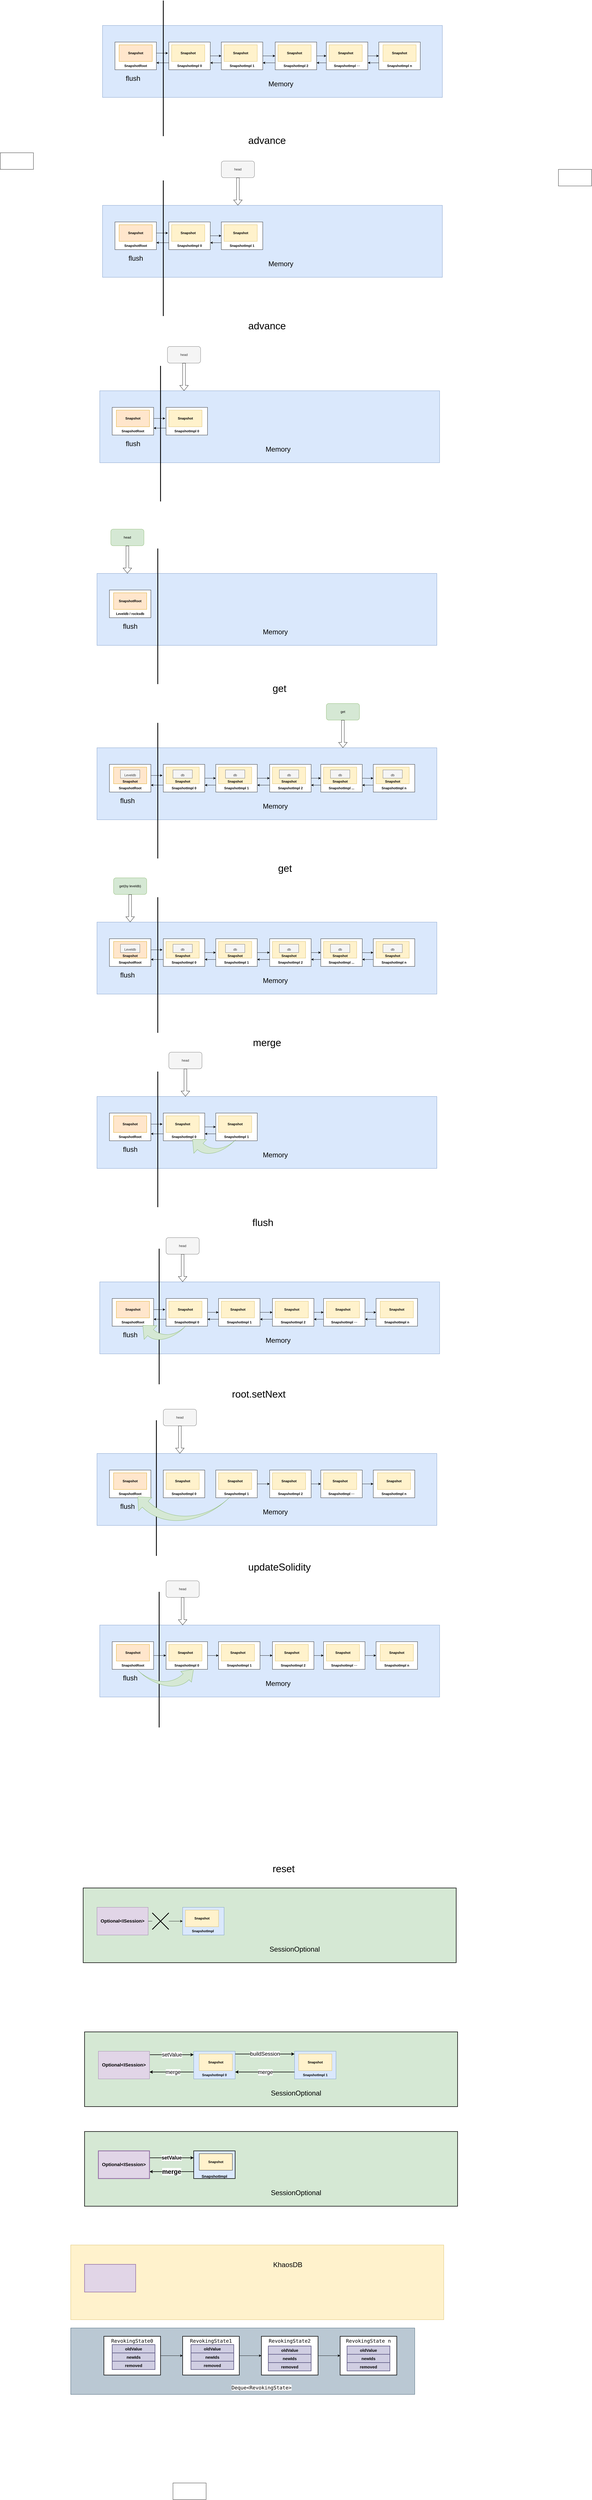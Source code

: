 <mxfile version="20.2.2" type="github">
  <diagram id="LMtSPcPTrsCjuYfVOd2I" name="第 1 页">
    <mxGraphModel dx="3410" dy="1450" grid="1" gridSize="10" guides="1" tooltips="1" connect="1" arrows="1" fold="1" page="1" pageScale="1" pageWidth="827" pageHeight="1169" math="0" shadow="0">
      <root>
        <mxCell id="0" />
        <mxCell id="1" parent="0" />
        <mxCell id="GyiHiaxdAorwV-g95_st-26" value="&amp;nbsp; &amp;nbsp; &amp;nbsp; &amp;nbsp; &amp;nbsp; &amp;nbsp; &amp;nbsp; &amp;nbsp; &amp;nbsp; &amp;nbsp; &amp;nbsp; &amp;nbsp; &amp;nbsp; &amp;nbsp; &amp;nbsp; &amp;nbsp; &amp;nbsp;&lt;b&gt;Memory&lt;/b&gt;" style="rounded=0;whiteSpace=wrap;html=1;fillColor=#dae8fc;strokeColor=#6c8ebf;" parent="1" vertex="1">
          <mxGeometry x="-140" y="250" width="1230" height="260" as="geometry" />
        </mxCell>
        <mxCell id="GyiHiaxdAorwV-g95_st-45" style="edgeStyle=orthogonalEdgeStyle;rounded=0;orthogonalLoop=1;jettySize=auto;html=1;exitX=1;exitY=0.5;exitDx=0;exitDy=0;entryX=0;entryY=0.5;entryDx=0;entryDy=0;" parent="1" source="GyiHiaxdAorwV-g95_st-33" target="GyiHiaxdAorwV-g95_st-39" edge="1">
          <mxGeometry relative="1" as="geometry" />
        </mxCell>
        <mxCell id="FzT18mlj2RbraQEhz3ld-41" style="edgeStyle=orthogonalEdgeStyle;rounded=0;orthogonalLoop=1;jettySize=auto;html=1;exitX=0;exitY=0.75;exitDx=0;exitDy=0;entryX=1;entryY=0.75;entryDx=0;entryDy=0;fontSize=15;" edge="1" parent="1" source="GyiHiaxdAorwV-g95_st-33" target="GyiHiaxdAorwV-g95_st-53">
          <mxGeometry relative="1" as="geometry" />
        </mxCell>
        <mxCell id="GyiHiaxdAorwV-g95_st-33" value="&lt;b&gt;&lt;br&gt;&lt;br&gt;&lt;br&gt;&lt;br&gt;&lt;br&gt;SnapshotImpl 0&lt;/b&gt;" style="rounded=0;whiteSpace=wrap;html=1;" parent="1" vertex="1">
          <mxGeometry x="100" y="310" width="150" height="100" as="geometry" />
        </mxCell>
        <mxCell id="GyiHiaxdAorwV-g95_st-34" value="Snapshot" style="rounded=0;whiteSpace=wrap;html=1;fillColor=#fff2cc;strokeColor=#d6b656;fontStyle=1" parent="1" vertex="1">
          <mxGeometry x="110" y="320" width="120" height="60" as="geometry" />
        </mxCell>
        <mxCell id="GyiHiaxdAorwV-g95_st-38" style="edgeStyle=orthogonalEdgeStyle;rounded=0;orthogonalLoop=1;jettySize=auto;html=1;exitX=1;exitY=0.5;exitDx=0;exitDy=0;entryX=-0.02;entryY=0.4;entryDx=0;entryDy=0;entryPerimeter=0;" parent="1" source="GyiHiaxdAorwV-g95_st-36" target="GyiHiaxdAorwV-g95_st-33" edge="1">
          <mxGeometry relative="1" as="geometry" />
        </mxCell>
        <mxCell id="GyiHiaxdAorwV-g95_st-53" value="&lt;b&gt;&lt;br&gt;&lt;br&gt;&lt;br&gt;&lt;br&gt;&lt;br&gt;&lt;/b&gt;&lt;span style=&quot;font-weight: 700;&quot;&gt;SnapshotRoot&lt;/span&gt;&lt;b&gt;&lt;br&gt;&lt;/b&gt;" style="rounded=0;whiteSpace=wrap;html=1;" parent="1" vertex="1">
          <mxGeometry x="-95" y="310" width="150" height="100" as="geometry" />
        </mxCell>
        <mxCell id="GyiHiaxdAorwV-g95_st-36" value="Snapshot" style="rounded=0;whiteSpace=wrap;html=1;fillColor=#ffe6cc;strokeColor=#d79b00;fontStyle=1" parent="1" vertex="1">
          <mxGeometry x="-80" y="320" width="120" height="60" as="geometry" />
        </mxCell>
        <mxCell id="GyiHiaxdAorwV-g95_st-46" style="edgeStyle=orthogonalEdgeStyle;rounded=0;orthogonalLoop=1;jettySize=auto;html=1;exitX=1;exitY=0.5;exitDx=0;exitDy=0;entryX=0;entryY=0.5;entryDx=0;entryDy=0;" parent="1" source="GyiHiaxdAorwV-g95_st-39" target="GyiHiaxdAorwV-g95_st-41" edge="1">
          <mxGeometry relative="1" as="geometry" />
        </mxCell>
        <mxCell id="FzT18mlj2RbraQEhz3ld-42" style="edgeStyle=orthogonalEdgeStyle;rounded=0;orthogonalLoop=1;jettySize=auto;html=1;exitX=0;exitY=0.75;exitDx=0;exitDy=0;entryX=1;entryY=0.75;entryDx=0;entryDy=0;fontSize=15;" edge="1" parent="1" source="GyiHiaxdAorwV-g95_st-39" target="GyiHiaxdAorwV-g95_st-33">
          <mxGeometry relative="1" as="geometry" />
        </mxCell>
        <mxCell id="GyiHiaxdAorwV-g95_st-39" value="&lt;b&gt;&lt;br&gt;&lt;br&gt;&lt;br&gt;&lt;br&gt;&lt;br&gt;SnapshotImpl 1&lt;/b&gt;" style="rounded=0;whiteSpace=wrap;html=1;" parent="1" vertex="1">
          <mxGeometry x="290" y="310" width="150" height="100" as="geometry" />
        </mxCell>
        <mxCell id="GyiHiaxdAorwV-g95_st-40" value="Snapshot" style="rounded=0;whiteSpace=wrap;html=1;fillColor=#fff2cc;strokeColor=#d6b656;fontStyle=1" parent="1" vertex="1">
          <mxGeometry x="300" y="320" width="120" height="60" as="geometry" />
        </mxCell>
        <mxCell id="GyiHiaxdAorwV-g95_st-47" style="edgeStyle=orthogonalEdgeStyle;rounded=0;orthogonalLoop=1;jettySize=auto;html=1;exitX=1;exitY=0.5;exitDx=0;exitDy=0;entryX=0;entryY=0.5;entryDx=0;entryDy=0;" parent="1" source="GyiHiaxdAorwV-g95_st-41" target="GyiHiaxdAorwV-g95_st-43" edge="1">
          <mxGeometry relative="1" as="geometry" />
        </mxCell>
        <mxCell id="FzT18mlj2RbraQEhz3ld-43" style="edgeStyle=orthogonalEdgeStyle;rounded=0;orthogonalLoop=1;jettySize=auto;html=1;exitX=0;exitY=0.75;exitDx=0;exitDy=0;entryX=1;entryY=0.75;entryDx=0;entryDy=0;fontSize=15;" edge="1" parent="1" source="GyiHiaxdAorwV-g95_st-41" target="GyiHiaxdAorwV-g95_st-39">
          <mxGeometry relative="1" as="geometry" />
        </mxCell>
        <mxCell id="GyiHiaxdAorwV-g95_st-41" value="&lt;b&gt;&lt;br&gt;&lt;br&gt;&lt;br&gt;&lt;br&gt;&lt;br&gt;SnapshotImpl 2&lt;/b&gt;" style="rounded=0;whiteSpace=wrap;html=1;" parent="1" vertex="1">
          <mxGeometry x="485" y="310" width="150" height="100" as="geometry" />
        </mxCell>
        <mxCell id="GyiHiaxdAorwV-g95_st-42" value="Snapshot" style="rounded=0;whiteSpace=wrap;html=1;fillColor=#fff2cc;strokeColor=#d6b656;fontStyle=1" parent="1" vertex="1">
          <mxGeometry x="495" y="320" width="120" height="60" as="geometry" />
        </mxCell>
        <mxCell id="GyiHiaxdAorwV-g95_st-50" style="edgeStyle=orthogonalEdgeStyle;rounded=0;orthogonalLoop=1;jettySize=auto;html=1;exitX=1;exitY=0.5;exitDx=0;exitDy=0;entryX=0;entryY=0.5;entryDx=0;entryDy=0;" parent="1" source="GyiHiaxdAorwV-g95_st-43" target="GyiHiaxdAorwV-g95_st-48" edge="1">
          <mxGeometry relative="1" as="geometry" />
        </mxCell>
        <mxCell id="FzT18mlj2RbraQEhz3ld-44" style="edgeStyle=orthogonalEdgeStyle;rounded=0;orthogonalLoop=1;jettySize=auto;html=1;exitX=0;exitY=0.75;exitDx=0;exitDy=0;entryX=1;entryY=0.75;entryDx=0;entryDy=0;fontSize=15;" edge="1" parent="1" source="GyiHiaxdAorwV-g95_st-43" target="GyiHiaxdAorwV-g95_st-41">
          <mxGeometry relative="1" as="geometry" />
        </mxCell>
        <mxCell id="GyiHiaxdAorwV-g95_st-43" value="&lt;b&gt;&lt;br&gt;&lt;br&gt;&lt;br&gt;&lt;br&gt;&lt;br&gt;SnapshotImpl ···&lt;/b&gt;" style="rounded=0;whiteSpace=wrap;html=1;" parent="1" vertex="1">
          <mxGeometry x="670" y="310" width="150" height="100" as="geometry" />
        </mxCell>
        <mxCell id="GyiHiaxdAorwV-g95_st-44" value="Snapshot" style="rounded=0;whiteSpace=wrap;html=1;fillColor=#fff2cc;strokeColor=#d6b656;fontStyle=1" parent="1" vertex="1">
          <mxGeometry x="680" y="320" width="120" height="60" as="geometry" />
        </mxCell>
        <mxCell id="FzT18mlj2RbraQEhz3ld-45" style="edgeStyle=orthogonalEdgeStyle;rounded=0;orthogonalLoop=1;jettySize=auto;html=1;exitX=0;exitY=0.75;exitDx=0;exitDy=0;entryX=1;entryY=0.75;entryDx=0;entryDy=0;fontSize=15;" edge="1" parent="1" source="GyiHiaxdAorwV-g95_st-48" target="GyiHiaxdAorwV-g95_st-43">
          <mxGeometry relative="1" as="geometry" />
        </mxCell>
        <mxCell id="GyiHiaxdAorwV-g95_st-48" value="&lt;b&gt;&lt;br&gt;&lt;br&gt;&lt;br&gt;&lt;br&gt;&lt;br&gt;SnapshotImpl n&lt;/b&gt;" style="rounded=0;whiteSpace=wrap;html=1;" parent="1" vertex="1">
          <mxGeometry x="860" y="310" width="150" height="100" as="geometry" />
        </mxCell>
        <mxCell id="GyiHiaxdAorwV-g95_st-49" value="Snapshot" style="rounded=0;whiteSpace=wrap;html=1;fillColor=#fff2cc;strokeColor=#d6b656;fontStyle=1" parent="1" vertex="1">
          <mxGeometry x="875" y="320" width="120" height="60" as="geometry" />
        </mxCell>
        <mxCell id="GyiHiaxdAorwV-g95_st-55" value="" style="endArrow=none;html=1;rounded=0;strokeWidth=3;" parent="1" edge="1">
          <mxGeometry width="50" height="50" relative="1" as="geometry">
            <mxPoint x="80" y="650" as="sourcePoint" />
            <mxPoint x="80" y="160" as="targetPoint" />
          </mxGeometry>
        </mxCell>
        <mxCell id="GyiHiaxdAorwV-g95_st-56" value="Memory" style="text;html=1;resizable=0;autosize=1;align=center;verticalAlign=middle;points=[];fillColor=none;strokeColor=none;rounded=0;strokeWidth=6;fontSize=25;" parent="1" vertex="1">
          <mxGeometry x="450" y="440" width="110" height="40" as="geometry" />
        </mxCell>
        <mxCell id="GyiHiaxdAorwV-g95_st-57" value="flush" style="text;html=1;resizable=0;autosize=1;align=center;verticalAlign=middle;points=[];fillColor=none;strokeColor=none;rounded=0;fontSize=25;" parent="1" vertex="1">
          <mxGeometry x="-65" y="420" width="70" height="40" as="geometry" />
        </mxCell>
        <mxCell id="y7tQ5e87_zyzkTPcuFcb-1" value="" style="rounded=0;whiteSpace=wrap;html=1;fillColor=#dae8fc;strokeColor=#6c8ebf;" parent="1" vertex="1">
          <mxGeometry x="-140" y="900" width="1230" height="260" as="geometry" />
        </mxCell>
        <mxCell id="y7tQ5e87_zyzkTPcuFcb-2" style="edgeStyle=orthogonalEdgeStyle;rounded=0;orthogonalLoop=1;jettySize=auto;html=1;exitX=1;exitY=0.5;exitDx=0;exitDy=0;entryX=0;entryY=0.5;entryDx=0;entryDy=0;" parent="1" source="y7tQ5e87_zyzkTPcuFcb-3" target="y7tQ5e87_zyzkTPcuFcb-9" edge="1">
          <mxGeometry relative="1" as="geometry" />
        </mxCell>
        <mxCell id="FzT18mlj2RbraQEhz3ld-46" style="edgeStyle=orthogonalEdgeStyle;rounded=0;orthogonalLoop=1;jettySize=auto;html=1;exitX=0;exitY=0.75;exitDx=0;exitDy=0;entryX=1;entryY=0.75;entryDx=0;entryDy=0;fontSize=15;" edge="1" parent="1" source="y7tQ5e87_zyzkTPcuFcb-3" target="y7tQ5e87_zyzkTPcuFcb-6">
          <mxGeometry relative="1" as="geometry" />
        </mxCell>
        <mxCell id="y7tQ5e87_zyzkTPcuFcb-3" value="&lt;b&gt;&lt;br&gt;&lt;br&gt;&lt;br&gt;&lt;br&gt;&lt;br&gt;SnapshotImpl 0&lt;/b&gt;" style="rounded=0;whiteSpace=wrap;html=1;" parent="1" vertex="1">
          <mxGeometry x="100" y="960" width="150" height="100" as="geometry" />
        </mxCell>
        <mxCell id="y7tQ5e87_zyzkTPcuFcb-4" value="Snapshot" style="rounded=0;whiteSpace=wrap;html=1;fillColor=#fff2cc;strokeColor=#d6b656;fontStyle=1" parent="1" vertex="1">
          <mxGeometry x="110" y="970" width="120" height="60" as="geometry" />
        </mxCell>
        <mxCell id="y7tQ5e87_zyzkTPcuFcb-5" style="edgeStyle=orthogonalEdgeStyle;rounded=0;orthogonalLoop=1;jettySize=auto;html=1;exitX=1;exitY=0.5;exitDx=0;exitDy=0;entryX=-0.02;entryY=0.4;entryDx=0;entryDy=0;entryPerimeter=0;" parent="1" source="y7tQ5e87_zyzkTPcuFcb-7" target="y7tQ5e87_zyzkTPcuFcb-3" edge="1">
          <mxGeometry relative="1" as="geometry" />
        </mxCell>
        <mxCell id="y7tQ5e87_zyzkTPcuFcb-6" value="&lt;b&gt;&lt;br&gt;&lt;br&gt;&lt;br&gt;&lt;br&gt;&lt;br&gt;&lt;/b&gt;&lt;span style=&quot;font-weight: 700;&quot;&gt;SnapshotRoot&lt;/span&gt;" style="rounded=0;whiteSpace=wrap;html=1;" parent="1" vertex="1">
          <mxGeometry x="-95" y="960" width="150" height="100" as="geometry" />
        </mxCell>
        <mxCell id="y7tQ5e87_zyzkTPcuFcb-7" value="Snapshot" style="rounded=0;whiteSpace=wrap;html=1;fillColor=#ffe6cc;strokeColor=#d79b00;fontStyle=1" parent="1" vertex="1">
          <mxGeometry x="-80" y="970" width="120" height="60" as="geometry" />
        </mxCell>
        <mxCell id="FzT18mlj2RbraQEhz3ld-47" style="edgeStyle=orthogonalEdgeStyle;rounded=0;orthogonalLoop=1;jettySize=auto;html=1;exitX=0;exitY=0.75;exitDx=0;exitDy=0;entryX=1;entryY=0.75;entryDx=0;entryDy=0;fontSize=15;" edge="1" parent="1" source="y7tQ5e87_zyzkTPcuFcb-9" target="y7tQ5e87_zyzkTPcuFcb-3">
          <mxGeometry relative="1" as="geometry" />
        </mxCell>
        <mxCell id="y7tQ5e87_zyzkTPcuFcb-9" value="&lt;b&gt;&lt;br&gt;&lt;br&gt;&lt;br&gt;&lt;br&gt;&lt;br&gt;SnapshotImpl 1&lt;/b&gt;" style="rounded=0;whiteSpace=wrap;html=1;" parent="1" vertex="1">
          <mxGeometry x="290" y="960" width="150" height="100" as="geometry" />
        </mxCell>
        <mxCell id="y7tQ5e87_zyzkTPcuFcb-10" value="Snapshot" style="rounded=0;whiteSpace=wrap;html=1;fillColor=#fff2cc;strokeColor=#d6b656;fontStyle=1" parent="1" vertex="1">
          <mxGeometry x="300" y="970" width="120" height="60" as="geometry" />
        </mxCell>
        <mxCell id="y7tQ5e87_zyzkTPcuFcb-19" value="" style="endArrow=none;html=1;rounded=0;strokeWidth=3;" parent="1" edge="1">
          <mxGeometry width="50" height="50" relative="1" as="geometry">
            <mxPoint x="80" y="1300" as="sourcePoint" />
            <mxPoint x="80" y="810" as="targetPoint" />
          </mxGeometry>
        </mxCell>
        <mxCell id="y7tQ5e87_zyzkTPcuFcb-20" value="Memory" style="text;html=1;resizable=0;autosize=1;align=center;verticalAlign=middle;points=[];fillColor=none;strokeColor=none;rounded=0;strokeWidth=6;fontSize=25;" parent="1" vertex="1">
          <mxGeometry x="450" y="1090" width="110" height="40" as="geometry" />
        </mxCell>
        <mxCell id="y7tQ5e87_zyzkTPcuFcb-21" value="flush" style="text;html=1;resizable=0;autosize=1;align=center;verticalAlign=middle;points=[];fillColor=none;strokeColor=none;rounded=0;fontSize=25;" parent="1" vertex="1">
          <mxGeometry x="-55" y="1070" width="70" height="40" as="geometry" />
        </mxCell>
        <mxCell id="y7tQ5e87_zyzkTPcuFcb-24" value="head" style="rounded=1;whiteSpace=wrap;html=1;fillColor=#f5f5f5;fontColor=#333333;strokeColor=#666666;" parent="1" vertex="1">
          <mxGeometry x="290" y="740" width="120" height="60" as="geometry" />
        </mxCell>
        <mxCell id="y7tQ5e87_zyzkTPcuFcb-25" value="" style="shape=flexArrow;endArrow=classic;html=1;rounded=0;" parent="1" edge="1">
          <mxGeometry width="50" height="50" relative="1" as="geometry">
            <mxPoint x="350" y="800" as="sourcePoint" />
            <mxPoint x="350" y="900" as="targetPoint" />
          </mxGeometry>
        </mxCell>
        <mxCell id="y7tQ5e87_zyzkTPcuFcb-27" value="" style="rounded=0;whiteSpace=wrap;html=1;fillColor=#dae8fc;strokeColor=#6c8ebf;" parent="1" vertex="1">
          <mxGeometry x="-150" y="1570" width="1230" height="260" as="geometry" />
        </mxCell>
        <mxCell id="FzT18mlj2RbraQEhz3ld-48" style="edgeStyle=orthogonalEdgeStyle;rounded=0;orthogonalLoop=1;jettySize=auto;html=1;exitX=0;exitY=0.75;exitDx=0;exitDy=0;entryX=1;entryY=0.75;entryDx=0;entryDy=0;fontSize=15;" edge="1" parent="1" source="y7tQ5e87_zyzkTPcuFcb-29" target="y7tQ5e87_zyzkTPcuFcb-32">
          <mxGeometry relative="1" as="geometry" />
        </mxCell>
        <mxCell id="y7tQ5e87_zyzkTPcuFcb-29" value="&lt;b&gt;&lt;br&gt;&lt;br&gt;&lt;br&gt;&lt;br&gt;&lt;br&gt;SnapshotImpl 0&lt;/b&gt;" style="rounded=0;whiteSpace=wrap;html=1;" parent="1" vertex="1">
          <mxGeometry x="90" y="1630" width="150" height="100" as="geometry" />
        </mxCell>
        <mxCell id="y7tQ5e87_zyzkTPcuFcb-30" value="Snapshot" style="rounded=0;whiteSpace=wrap;html=1;fillColor=#fff2cc;strokeColor=#d6b656;fontStyle=1" parent="1" vertex="1">
          <mxGeometry x="100" y="1640" width="120" height="60" as="geometry" />
        </mxCell>
        <mxCell id="y7tQ5e87_zyzkTPcuFcb-31" style="edgeStyle=orthogonalEdgeStyle;rounded=0;orthogonalLoop=1;jettySize=auto;html=1;exitX=1;exitY=0.5;exitDx=0;exitDy=0;entryX=-0.02;entryY=0.4;entryDx=0;entryDy=0;entryPerimeter=0;" parent="1" source="y7tQ5e87_zyzkTPcuFcb-33" target="y7tQ5e87_zyzkTPcuFcb-29" edge="1">
          <mxGeometry relative="1" as="geometry" />
        </mxCell>
        <mxCell id="y7tQ5e87_zyzkTPcuFcb-32" value="&lt;b&gt;&lt;br&gt;&lt;br&gt;&lt;br&gt;&lt;br&gt;&lt;br&gt;&lt;/b&gt;&lt;span style=&quot;font-weight: 700;&quot;&gt;SnapshotRoot&lt;/span&gt;" style="rounded=0;whiteSpace=wrap;html=1;" parent="1" vertex="1">
          <mxGeometry x="-105" y="1630" width="150" height="100" as="geometry" />
        </mxCell>
        <mxCell id="y7tQ5e87_zyzkTPcuFcb-33" value="&lt;span style=&quot;&quot;&gt;Snapshot&lt;/span&gt;" style="rounded=0;whiteSpace=wrap;html=1;fillColor=#ffe6cc;strokeColor=#d79b00;fontStyle=1" parent="1" vertex="1">
          <mxGeometry x="-90" y="1640" width="120" height="60" as="geometry" />
        </mxCell>
        <mxCell id="y7tQ5e87_zyzkTPcuFcb-36" value="" style="endArrow=none;html=1;rounded=0;strokeWidth=3;" parent="1" edge="1">
          <mxGeometry width="50" height="50" relative="1" as="geometry">
            <mxPoint x="70" y="1970" as="sourcePoint" />
            <mxPoint x="70" y="1480" as="targetPoint" />
          </mxGeometry>
        </mxCell>
        <mxCell id="y7tQ5e87_zyzkTPcuFcb-37" value="Memory" style="text;html=1;resizable=0;autosize=1;align=center;verticalAlign=middle;points=[];fillColor=none;strokeColor=none;rounded=0;strokeWidth=6;fontSize=25;" parent="1" vertex="1">
          <mxGeometry x="440" y="1760" width="110" height="40" as="geometry" />
        </mxCell>
        <mxCell id="y7tQ5e87_zyzkTPcuFcb-38" value="flush" style="text;html=1;resizable=0;autosize=1;align=center;verticalAlign=middle;points=[];fillColor=none;strokeColor=none;rounded=0;fontSize=25;" parent="1" vertex="1">
          <mxGeometry x="-65" y="1740" width="70" height="40" as="geometry" />
        </mxCell>
        <mxCell id="y7tQ5e87_zyzkTPcuFcb-39" value="head" style="rounded=1;whiteSpace=wrap;html=1;fillColor=#f5f5f5;fontColor=#333333;strokeColor=#666666;" parent="1" vertex="1">
          <mxGeometry x="95" y="1410" width="120" height="60" as="geometry" />
        </mxCell>
        <mxCell id="y7tQ5e87_zyzkTPcuFcb-40" value="" style="shape=flexArrow;endArrow=classic;html=1;rounded=0;" parent="1" edge="1">
          <mxGeometry width="50" height="50" relative="1" as="geometry">
            <mxPoint x="155" y="1470" as="sourcePoint" />
            <mxPoint x="155" y="1570" as="targetPoint" />
          </mxGeometry>
        </mxCell>
        <mxCell id="y7tQ5e87_zyzkTPcuFcb-41" value="" style="rounded=0;whiteSpace=wrap;html=1;fillColor=#dae8fc;strokeColor=#6c8ebf;" parent="1" vertex="1">
          <mxGeometry x="-160" y="2230" width="1230" height="260" as="geometry" />
        </mxCell>
        <mxCell id="y7tQ5e87_zyzkTPcuFcb-45" value="&lt;b&gt;&lt;br&gt;&lt;br&gt;&lt;br&gt;&lt;br&gt;&lt;br&gt;Leveldb / rocksdb&lt;/b&gt;" style="rounded=0;whiteSpace=wrap;html=1;" parent="1" vertex="1">
          <mxGeometry x="-115" y="2290" width="150" height="100" as="geometry" />
        </mxCell>
        <mxCell id="y7tQ5e87_zyzkTPcuFcb-46" value="SnapshotRoot" style="rounded=0;whiteSpace=wrap;html=1;fillColor=#ffe6cc;strokeColor=#d79b00;fontStyle=1" parent="1" vertex="1">
          <mxGeometry x="-100" y="2300" width="120" height="60" as="geometry" />
        </mxCell>
        <mxCell id="y7tQ5e87_zyzkTPcuFcb-47" value="" style="endArrow=none;html=1;rounded=0;strokeWidth=3;" parent="1" edge="1">
          <mxGeometry width="50" height="50" relative="1" as="geometry">
            <mxPoint x="60" y="2630" as="sourcePoint" />
            <mxPoint x="60" y="2140" as="targetPoint" />
          </mxGeometry>
        </mxCell>
        <mxCell id="y7tQ5e87_zyzkTPcuFcb-48" value="Memory" style="text;html=1;resizable=0;autosize=1;align=center;verticalAlign=middle;points=[];fillColor=none;strokeColor=none;rounded=0;strokeWidth=6;fontSize=25;" parent="1" vertex="1">
          <mxGeometry x="430" y="2420" width="110" height="40" as="geometry" />
        </mxCell>
        <mxCell id="y7tQ5e87_zyzkTPcuFcb-49" value="flush" style="text;html=1;resizable=0;autosize=1;align=center;verticalAlign=middle;points=[];fillColor=none;strokeColor=none;rounded=0;fontSize=25;" parent="1" vertex="1">
          <mxGeometry x="-75" y="2400" width="70" height="40" as="geometry" />
        </mxCell>
        <mxCell id="y7tQ5e87_zyzkTPcuFcb-50" value="head" style="rounded=1;whiteSpace=wrap;html=1;fillColor=#d5e8d4;strokeColor=#82b366;" parent="1" vertex="1">
          <mxGeometry x="-110" y="2070" width="120" height="60" as="geometry" />
        </mxCell>
        <mxCell id="y7tQ5e87_zyzkTPcuFcb-51" value="" style="shape=flexArrow;endArrow=classic;html=1;rounded=0;" parent="1" edge="1">
          <mxGeometry width="50" height="50" relative="1" as="geometry">
            <mxPoint x="-50" y="2130" as="sourcePoint" />
            <mxPoint x="-50" y="2230" as="targetPoint" />
          </mxGeometry>
        </mxCell>
        <mxCell id="y7tQ5e87_zyzkTPcuFcb-73" value="&amp;nbsp; &amp;nbsp; &amp;nbsp; &amp;nbsp; &amp;nbsp; &amp;nbsp; &amp;nbsp; &amp;nbsp; &amp;nbsp; &amp;nbsp; &amp;nbsp; &amp;nbsp; &amp;nbsp; &amp;nbsp; &amp;nbsp; &amp;nbsp;&amp;nbsp;" style="rounded=0;whiteSpace=wrap;html=1;fillColor=#dae8fc;strokeColor=#6c8ebf;" parent="1" vertex="1">
          <mxGeometry x="-160" y="2860" width="1230" height="260" as="geometry" />
        </mxCell>
        <mxCell id="y7tQ5e87_zyzkTPcuFcb-74" style="edgeStyle=orthogonalEdgeStyle;rounded=0;orthogonalLoop=1;jettySize=auto;html=1;exitX=1;exitY=0.5;exitDx=0;exitDy=0;entryX=0;entryY=0.5;entryDx=0;entryDy=0;" parent="1" source="y7tQ5e87_zyzkTPcuFcb-75" edge="1">
          <mxGeometry relative="1" as="geometry">
            <mxPoint x="270" y="2970" as="targetPoint" />
          </mxGeometry>
        </mxCell>
        <mxCell id="FzT18mlj2RbraQEhz3ld-49" style="edgeStyle=orthogonalEdgeStyle;rounded=0;orthogonalLoop=1;jettySize=auto;html=1;exitX=0;exitY=0.75;exitDx=0;exitDy=0;entryX=1;entryY=0.75;entryDx=0;entryDy=0;fontSize=15;" edge="1" parent="1" source="y7tQ5e87_zyzkTPcuFcb-75" target="y7tQ5e87_zyzkTPcuFcb-78">
          <mxGeometry relative="1" as="geometry" />
        </mxCell>
        <mxCell id="y7tQ5e87_zyzkTPcuFcb-75" value="&lt;b&gt;&lt;br&gt;&lt;br&gt;&lt;br&gt;&lt;br&gt;&lt;br&gt;SnapshotImpl 0&lt;/b&gt;" style="rounded=0;whiteSpace=wrap;html=1;" parent="1" vertex="1">
          <mxGeometry x="80" y="2920" width="150" height="100" as="geometry" />
        </mxCell>
        <mxCell id="y7tQ5e87_zyzkTPcuFcb-76" value="&lt;br&gt;&lt;br&gt;&lt;br&gt;Snapshot" style="rounded=0;whiteSpace=wrap;html=1;fillColor=#fff2cc;strokeColor=#d6b656;fontStyle=1" parent="1" vertex="1">
          <mxGeometry x="90" y="2930" width="120" height="60" as="geometry" />
        </mxCell>
        <mxCell id="y7tQ5e87_zyzkTPcuFcb-77" style="edgeStyle=orthogonalEdgeStyle;rounded=0;orthogonalLoop=1;jettySize=auto;html=1;exitX=1;exitY=0.5;exitDx=0;exitDy=0;entryX=-0.02;entryY=0.4;entryDx=0;entryDy=0;entryPerimeter=0;" parent="1" source="y7tQ5e87_zyzkTPcuFcb-79" target="y7tQ5e87_zyzkTPcuFcb-75" edge="1">
          <mxGeometry relative="1" as="geometry" />
        </mxCell>
        <mxCell id="y7tQ5e87_zyzkTPcuFcb-78" value="&lt;b&gt;&lt;br&gt;&lt;br&gt;&lt;br&gt;&lt;br&gt;&lt;br&gt;&lt;/b&gt;&lt;span style=&quot;font-weight: 700;&quot;&gt;SnapshotRoot&lt;/span&gt;" style="rounded=0;whiteSpace=wrap;html=1;" parent="1" vertex="1">
          <mxGeometry x="-115" y="2920" width="150" height="100" as="geometry" />
        </mxCell>
        <mxCell id="y7tQ5e87_zyzkTPcuFcb-79" value="&lt;br&gt;&lt;br&gt;&lt;br&gt;Snapshot" style="rounded=0;whiteSpace=wrap;html=1;fillColor=#ffe6cc;strokeColor=#d79b00;fontStyle=1" parent="1" vertex="1">
          <mxGeometry x="-100" y="2930" width="120" height="60" as="geometry" />
        </mxCell>
        <mxCell id="y7tQ5e87_zyzkTPcuFcb-80" style="edgeStyle=orthogonalEdgeStyle;rounded=0;orthogonalLoop=1;jettySize=auto;html=1;exitX=1;exitY=0.5;exitDx=0;exitDy=0;entryX=0;entryY=0.5;entryDx=0;entryDy=0;" parent="1" edge="1">
          <mxGeometry relative="1" as="geometry">
            <mxPoint x="420" y="2970" as="sourcePoint" />
            <mxPoint x="465" y="2970" as="targetPoint" />
          </mxGeometry>
        </mxCell>
        <mxCell id="y7tQ5e87_zyzkTPcuFcb-83" style="edgeStyle=orthogonalEdgeStyle;rounded=0;orthogonalLoop=1;jettySize=auto;html=1;exitX=1;exitY=0.5;exitDx=0;exitDy=0;entryX=0;entryY=0.5;entryDx=0;entryDy=0;" parent="1" edge="1">
          <mxGeometry relative="1" as="geometry">
            <mxPoint x="615" y="2970" as="sourcePoint" />
            <mxPoint x="650" y="2970" as="targetPoint" />
          </mxGeometry>
        </mxCell>
        <mxCell id="y7tQ5e87_zyzkTPcuFcb-86" style="edgeStyle=orthogonalEdgeStyle;rounded=0;orthogonalLoop=1;jettySize=auto;html=1;exitX=1;exitY=0.5;exitDx=0;exitDy=0;entryX=0;entryY=0.5;entryDx=0;entryDy=0;" parent="1" edge="1">
          <mxGeometry relative="1" as="geometry">
            <mxPoint x="800" y="2970" as="sourcePoint" />
            <mxPoint x="840" y="2970" as="targetPoint" />
          </mxGeometry>
        </mxCell>
        <mxCell id="y7tQ5e87_zyzkTPcuFcb-91" value="" style="endArrow=none;html=1;rounded=0;strokeWidth=3;" parent="1" edge="1">
          <mxGeometry width="50" height="50" relative="1" as="geometry">
            <mxPoint x="60" y="3260" as="sourcePoint" />
            <mxPoint x="60" y="2770" as="targetPoint" />
          </mxGeometry>
        </mxCell>
        <mxCell id="y7tQ5e87_zyzkTPcuFcb-92" value="Memory" style="text;html=1;resizable=0;autosize=1;align=center;verticalAlign=middle;points=[];fillColor=none;strokeColor=none;rounded=0;strokeWidth=6;fontSize=25;" parent="1" vertex="1">
          <mxGeometry x="430" y="3050" width="110" height="40" as="geometry" />
        </mxCell>
        <mxCell id="y7tQ5e87_zyzkTPcuFcb-93" value="flush" style="text;html=1;resizable=0;autosize=1;align=center;verticalAlign=middle;points=[];fillColor=none;strokeColor=none;rounded=0;fontSize=25;" parent="1" vertex="1">
          <mxGeometry x="-85" y="3030" width="70" height="40" as="geometry" />
        </mxCell>
        <mxCell id="y7tQ5e87_zyzkTPcuFcb-94" value="get" style="rounded=1;whiteSpace=wrap;html=1;fillColor=#d5e8d4;strokeColor=#82b366;" parent="1" vertex="1">
          <mxGeometry x="670" y="2700" width="120" height="60" as="geometry" />
        </mxCell>
        <mxCell id="y7tQ5e87_zyzkTPcuFcb-95" value="" style="shape=flexArrow;endArrow=classic;html=1;rounded=0;" parent="1" edge="1">
          <mxGeometry width="50" height="50" relative="1" as="geometry">
            <mxPoint x="730" y="2760" as="sourcePoint" />
            <mxPoint x="730" y="2860" as="targetPoint" />
          </mxGeometry>
        </mxCell>
        <mxCell id="y7tQ5e87_zyzkTPcuFcb-99" value="&lt;font style=&quot;font-size: 12px;&quot;&gt;db&lt;/font&gt;" style="rounded=0;whiteSpace=wrap;html=1;fontSize=20;fillColor=#f5f5f5;fontColor=#333333;strokeColor=#666666;" parent="1" vertex="1">
          <mxGeometry x="115" y="2940" width="70" height="30" as="geometry" />
        </mxCell>
        <mxCell id="FzT18mlj2RbraQEhz3ld-50" style="edgeStyle=orthogonalEdgeStyle;rounded=0;orthogonalLoop=1;jettySize=auto;html=1;exitX=0;exitY=0.75;exitDx=0;exitDy=0;entryX=1;entryY=0.75;entryDx=0;entryDy=0;fontSize=15;" edge="1" parent="1" source="y7tQ5e87_zyzkTPcuFcb-103" target="y7tQ5e87_zyzkTPcuFcb-75">
          <mxGeometry relative="1" as="geometry" />
        </mxCell>
        <mxCell id="y7tQ5e87_zyzkTPcuFcb-103" value="&lt;b&gt;&lt;br&gt;&lt;br&gt;&lt;br&gt;&lt;br&gt;&lt;br&gt;SnapshotImpl 1&lt;/b&gt;" style="rounded=0;whiteSpace=wrap;html=1;" parent="1" vertex="1">
          <mxGeometry x="270" y="2920" width="150" height="100" as="geometry" />
        </mxCell>
        <mxCell id="y7tQ5e87_zyzkTPcuFcb-104" value="&lt;br&gt;&lt;br&gt;&lt;br&gt;Snapshot" style="rounded=0;whiteSpace=wrap;html=1;fillColor=#fff2cc;strokeColor=#d6b656;fontStyle=1" parent="1" vertex="1">
          <mxGeometry x="280" y="2930" width="120" height="60" as="geometry" />
        </mxCell>
        <mxCell id="y7tQ5e87_zyzkTPcuFcb-105" value="&lt;font style=&quot;font-size: 12px;&quot;&gt;db&lt;/font&gt;" style="rounded=0;whiteSpace=wrap;html=1;fontSize=20;fillColor=#f5f5f5;fontColor=#333333;strokeColor=#666666;" parent="1" vertex="1">
          <mxGeometry x="305" y="2940" width="70" height="30" as="geometry" />
        </mxCell>
        <mxCell id="FzT18mlj2RbraQEhz3ld-51" style="edgeStyle=orthogonalEdgeStyle;rounded=0;orthogonalLoop=1;jettySize=auto;html=1;exitX=0;exitY=0.75;exitDx=0;exitDy=0;entryX=1;entryY=0.75;entryDx=0;entryDy=0;fontSize=15;" edge="1" parent="1" source="y7tQ5e87_zyzkTPcuFcb-106" target="y7tQ5e87_zyzkTPcuFcb-103">
          <mxGeometry relative="1" as="geometry" />
        </mxCell>
        <mxCell id="y7tQ5e87_zyzkTPcuFcb-106" value="&lt;b&gt;&lt;br&gt;&lt;br&gt;&lt;br&gt;&lt;br&gt;&lt;br&gt;SnapshotImpl 2&lt;/b&gt;" style="rounded=0;whiteSpace=wrap;html=1;" parent="1" vertex="1">
          <mxGeometry x="465" y="2920" width="150" height="100" as="geometry" />
        </mxCell>
        <mxCell id="y7tQ5e87_zyzkTPcuFcb-107" value="&lt;br&gt;&lt;br&gt;&lt;br&gt;Snapshot" style="rounded=0;whiteSpace=wrap;html=1;fillColor=#fff2cc;strokeColor=#d6b656;fontStyle=1" parent="1" vertex="1">
          <mxGeometry x="475" y="2930" width="120" height="60" as="geometry" />
        </mxCell>
        <mxCell id="y7tQ5e87_zyzkTPcuFcb-108" value="&lt;font style=&quot;font-size: 12px;&quot;&gt;db&lt;/font&gt;" style="rounded=0;whiteSpace=wrap;html=1;fontSize=20;fillColor=#f5f5f5;fontColor=#333333;strokeColor=#666666;" parent="1" vertex="1">
          <mxGeometry x="500" y="2940" width="70" height="30" as="geometry" />
        </mxCell>
        <mxCell id="FzT18mlj2RbraQEhz3ld-52" style="edgeStyle=orthogonalEdgeStyle;rounded=0;orthogonalLoop=1;jettySize=auto;html=1;exitX=0;exitY=0.75;exitDx=0;exitDy=0;entryX=1;entryY=0.75;entryDx=0;entryDy=0;fontSize=15;" edge="1" parent="1" source="y7tQ5e87_zyzkTPcuFcb-109" target="y7tQ5e87_zyzkTPcuFcb-106">
          <mxGeometry relative="1" as="geometry" />
        </mxCell>
        <mxCell id="y7tQ5e87_zyzkTPcuFcb-109" value="&lt;b&gt;&lt;br&gt;&lt;br&gt;&lt;br&gt;&lt;br&gt;&lt;br&gt;SnapshotImpl ...&lt;/b&gt;" style="rounded=0;whiteSpace=wrap;html=1;" parent="1" vertex="1">
          <mxGeometry x="650" y="2920" width="150" height="100" as="geometry" />
        </mxCell>
        <mxCell id="y7tQ5e87_zyzkTPcuFcb-110" value="&lt;br&gt;&lt;br&gt;&lt;br&gt;Snapshot" style="rounded=0;whiteSpace=wrap;html=1;fillColor=#fff2cc;strokeColor=#d6b656;fontStyle=1" parent="1" vertex="1">
          <mxGeometry x="660" y="2930" width="120" height="60" as="geometry" />
        </mxCell>
        <mxCell id="y7tQ5e87_zyzkTPcuFcb-111" value="&lt;font style=&quot;font-size: 12px;&quot;&gt;db&lt;/font&gt;" style="rounded=0;whiteSpace=wrap;html=1;fontSize=20;fillColor=#f5f5f5;fontColor=#333333;strokeColor=#666666;" parent="1" vertex="1">
          <mxGeometry x="685" y="2940" width="70" height="30" as="geometry" />
        </mxCell>
        <mxCell id="FzT18mlj2RbraQEhz3ld-53" style="edgeStyle=orthogonalEdgeStyle;rounded=0;orthogonalLoop=1;jettySize=auto;html=1;exitX=0;exitY=0.75;exitDx=0;exitDy=0;entryX=1;entryY=0.75;entryDx=0;entryDy=0;fontSize=15;" edge="1" parent="1" source="y7tQ5e87_zyzkTPcuFcb-112" target="y7tQ5e87_zyzkTPcuFcb-109">
          <mxGeometry relative="1" as="geometry" />
        </mxCell>
        <mxCell id="y7tQ5e87_zyzkTPcuFcb-112" value="&lt;b&gt;&lt;br&gt;&lt;br&gt;&lt;br&gt;&lt;br&gt;&lt;br&gt;SnapshotImpl n&lt;/b&gt;" style="rounded=0;whiteSpace=wrap;html=1;" parent="1" vertex="1">
          <mxGeometry x="840" y="2920" width="150" height="100" as="geometry" />
        </mxCell>
        <mxCell id="y7tQ5e87_zyzkTPcuFcb-113" value="&lt;br&gt;&lt;br&gt;&lt;br&gt;Snapshot" style="rounded=0;whiteSpace=wrap;html=1;fillColor=#fff2cc;strokeColor=#d6b656;fontStyle=1" parent="1" vertex="1">
          <mxGeometry x="850" y="2930" width="120" height="60" as="geometry" />
        </mxCell>
        <mxCell id="y7tQ5e87_zyzkTPcuFcb-114" value="&lt;font style=&quot;font-size: 12px;&quot;&gt;db&lt;/font&gt;" style="rounded=0;whiteSpace=wrap;html=1;fontSize=20;fillColor=#f5f5f5;fontColor=#333333;strokeColor=#666666;" parent="1" vertex="1">
          <mxGeometry x="875" y="2940" width="70" height="30" as="geometry" />
        </mxCell>
        <mxCell id="y7tQ5e87_zyzkTPcuFcb-115" value="&lt;font style=&quot;font-size: 12px;&quot;&gt;Leveldb&lt;/font&gt;" style="rounded=0;whiteSpace=wrap;html=1;fontSize=20;fillColor=#f5f5f5;fontColor=#333333;strokeColor=#666666;" parent="1" vertex="1">
          <mxGeometry x="-75" y="2940" width="70" height="30" as="geometry" />
        </mxCell>
        <mxCell id="y7tQ5e87_zyzkTPcuFcb-116" value="&amp;nbsp; &amp;nbsp; &amp;nbsp; &amp;nbsp; &amp;nbsp; &amp;nbsp; &amp;nbsp; &amp;nbsp; &amp;nbsp; &amp;nbsp; &amp;nbsp; &amp;nbsp; &amp;nbsp; &amp;nbsp; &amp;nbsp; &amp;nbsp;&amp;nbsp;" style="rounded=0;whiteSpace=wrap;html=1;fillColor=#dae8fc;strokeColor=#6c8ebf;" parent="1" vertex="1">
          <mxGeometry x="-160" y="3490" width="1230" height="260" as="geometry" />
        </mxCell>
        <mxCell id="y7tQ5e87_zyzkTPcuFcb-117" style="edgeStyle=orthogonalEdgeStyle;rounded=0;orthogonalLoop=1;jettySize=auto;html=1;exitX=1;exitY=0.5;exitDx=0;exitDy=0;entryX=0;entryY=0.5;entryDx=0;entryDy=0;" parent="1" source="y7tQ5e87_zyzkTPcuFcb-118" edge="1">
          <mxGeometry relative="1" as="geometry">
            <mxPoint x="270" y="3600" as="targetPoint" />
          </mxGeometry>
        </mxCell>
        <mxCell id="FzT18mlj2RbraQEhz3ld-58" style="edgeStyle=orthogonalEdgeStyle;rounded=0;orthogonalLoop=1;jettySize=auto;html=1;exitX=0;exitY=0.75;exitDx=0;exitDy=0;entryX=1;entryY=0.75;entryDx=0;entryDy=0;fontSize=15;" edge="1" parent="1" source="y7tQ5e87_zyzkTPcuFcb-118" target="y7tQ5e87_zyzkTPcuFcb-121">
          <mxGeometry relative="1" as="geometry" />
        </mxCell>
        <mxCell id="y7tQ5e87_zyzkTPcuFcb-118" value="&lt;b&gt;&lt;br&gt;&lt;br&gt;&lt;br&gt;&lt;br&gt;&lt;br&gt;SnapshotImpl 0&lt;/b&gt;" style="rounded=0;whiteSpace=wrap;html=1;" parent="1" vertex="1">
          <mxGeometry x="80" y="3550" width="150" height="100" as="geometry" />
        </mxCell>
        <mxCell id="y7tQ5e87_zyzkTPcuFcb-119" value="&lt;br&gt;&lt;br&gt;&lt;br&gt;Snapshot" style="rounded=0;whiteSpace=wrap;html=1;fillColor=#fff2cc;strokeColor=#d6b656;fontStyle=1" parent="1" vertex="1">
          <mxGeometry x="90" y="3560" width="120" height="60" as="geometry" />
        </mxCell>
        <mxCell id="y7tQ5e87_zyzkTPcuFcb-120" style="edgeStyle=orthogonalEdgeStyle;rounded=0;orthogonalLoop=1;jettySize=auto;html=1;exitX=1;exitY=0.5;exitDx=0;exitDy=0;entryX=-0.02;entryY=0.4;entryDx=0;entryDy=0;entryPerimeter=0;" parent="1" source="y7tQ5e87_zyzkTPcuFcb-122" target="y7tQ5e87_zyzkTPcuFcb-118" edge="1">
          <mxGeometry relative="1" as="geometry" />
        </mxCell>
        <mxCell id="y7tQ5e87_zyzkTPcuFcb-121" value="&lt;b&gt;&lt;br&gt;&lt;br&gt;&lt;br&gt;&lt;br&gt;&lt;br&gt;&lt;/b&gt;&lt;span style=&quot;font-weight: 700;&quot;&gt;SnapshotRoot&lt;/span&gt;" style="rounded=0;whiteSpace=wrap;html=1;" parent="1" vertex="1">
          <mxGeometry x="-115" y="3550" width="150" height="100" as="geometry" />
        </mxCell>
        <mxCell id="y7tQ5e87_zyzkTPcuFcb-122" value="&lt;br&gt;&lt;br&gt;&lt;br&gt;Snapshot" style="rounded=0;whiteSpace=wrap;html=1;fillColor=#ffe6cc;strokeColor=#d79b00;fontStyle=1" parent="1" vertex="1">
          <mxGeometry x="-100" y="3560" width="120" height="60" as="geometry" />
        </mxCell>
        <mxCell id="y7tQ5e87_zyzkTPcuFcb-123" style="edgeStyle=orthogonalEdgeStyle;rounded=0;orthogonalLoop=1;jettySize=auto;html=1;exitX=1;exitY=0.5;exitDx=0;exitDy=0;entryX=0;entryY=0.5;entryDx=0;entryDy=0;" parent="1" edge="1">
          <mxGeometry relative="1" as="geometry">
            <mxPoint x="420" y="3600" as="sourcePoint" />
            <mxPoint x="465" y="3600" as="targetPoint" />
          </mxGeometry>
        </mxCell>
        <mxCell id="y7tQ5e87_zyzkTPcuFcb-124" style="edgeStyle=orthogonalEdgeStyle;rounded=0;orthogonalLoop=1;jettySize=auto;html=1;exitX=1;exitY=0.5;exitDx=0;exitDy=0;entryX=0;entryY=0.5;entryDx=0;entryDy=0;" parent="1" edge="1">
          <mxGeometry relative="1" as="geometry">
            <mxPoint x="615" y="3600" as="sourcePoint" />
            <mxPoint x="650" y="3600" as="targetPoint" />
          </mxGeometry>
        </mxCell>
        <mxCell id="y7tQ5e87_zyzkTPcuFcb-125" style="edgeStyle=orthogonalEdgeStyle;rounded=0;orthogonalLoop=1;jettySize=auto;html=1;exitX=1;exitY=0.5;exitDx=0;exitDy=0;entryX=0;entryY=0.5;entryDx=0;entryDy=0;" parent="1" edge="1">
          <mxGeometry relative="1" as="geometry">
            <mxPoint x="800" y="3600" as="sourcePoint" />
            <mxPoint x="840" y="3600" as="targetPoint" />
          </mxGeometry>
        </mxCell>
        <mxCell id="y7tQ5e87_zyzkTPcuFcb-126" value="" style="endArrow=none;html=1;rounded=0;strokeWidth=3;" parent="1" edge="1">
          <mxGeometry width="50" height="50" relative="1" as="geometry">
            <mxPoint x="60" y="3890" as="sourcePoint" />
            <mxPoint x="60" y="3400" as="targetPoint" />
          </mxGeometry>
        </mxCell>
        <mxCell id="y7tQ5e87_zyzkTPcuFcb-127" value="Memory" style="text;html=1;resizable=0;autosize=1;align=center;verticalAlign=middle;points=[];fillColor=none;strokeColor=none;rounded=0;strokeWidth=6;fontSize=25;" parent="1" vertex="1">
          <mxGeometry x="430" y="3680" width="110" height="40" as="geometry" />
        </mxCell>
        <mxCell id="y7tQ5e87_zyzkTPcuFcb-128" value="flush" style="text;html=1;resizable=0;autosize=1;align=center;verticalAlign=middle;points=[];fillColor=none;strokeColor=none;rounded=0;fontSize=25;" parent="1" vertex="1">
          <mxGeometry x="-85" y="3660" width="70" height="40" as="geometry" />
        </mxCell>
        <mxCell id="y7tQ5e87_zyzkTPcuFcb-129" value="get(by leveldb)" style="rounded=1;whiteSpace=wrap;html=1;fillColor=#d5e8d4;strokeColor=#82b366;" parent="1" vertex="1">
          <mxGeometry x="-100" y="3330" width="120" height="60" as="geometry" />
        </mxCell>
        <mxCell id="y7tQ5e87_zyzkTPcuFcb-130" value="" style="shape=flexArrow;endArrow=classic;html=1;rounded=0;" parent="1" edge="1">
          <mxGeometry width="50" height="50" relative="1" as="geometry">
            <mxPoint x="-40" y="3390" as="sourcePoint" />
            <mxPoint x="-40" y="3490" as="targetPoint" />
          </mxGeometry>
        </mxCell>
        <mxCell id="y7tQ5e87_zyzkTPcuFcb-131" value="&lt;font style=&quot;font-size: 12px;&quot;&gt;db&lt;/font&gt;" style="rounded=0;whiteSpace=wrap;html=1;fontSize=20;fillColor=#f5f5f5;fontColor=#333333;strokeColor=#666666;" parent="1" vertex="1">
          <mxGeometry x="115" y="3570" width="70" height="30" as="geometry" />
        </mxCell>
        <mxCell id="FzT18mlj2RbraQEhz3ld-57" style="edgeStyle=orthogonalEdgeStyle;rounded=0;orthogonalLoop=1;jettySize=auto;html=1;exitX=0;exitY=0.75;exitDx=0;exitDy=0;entryX=1;entryY=0.75;entryDx=0;entryDy=0;fontSize=15;" edge="1" parent="1" source="y7tQ5e87_zyzkTPcuFcb-132" target="y7tQ5e87_zyzkTPcuFcb-118">
          <mxGeometry relative="1" as="geometry" />
        </mxCell>
        <mxCell id="y7tQ5e87_zyzkTPcuFcb-132" value="&lt;b&gt;&lt;br&gt;&lt;br&gt;&lt;br&gt;&lt;br&gt;&lt;br&gt;SnapshotImpl 1&lt;/b&gt;" style="rounded=0;whiteSpace=wrap;html=1;" parent="1" vertex="1">
          <mxGeometry x="270" y="3550" width="150" height="100" as="geometry" />
        </mxCell>
        <mxCell id="y7tQ5e87_zyzkTPcuFcb-133" value="&lt;br&gt;&lt;br&gt;&lt;br&gt;Snapshot" style="rounded=0;whiteSpace=wrap;html=1;fillColor=#fff2cc;strokeColor=#d6b656;fontStyle=1" parent="1" vertex="1">
          <mxGeometry x="280" y="3560" width="120" height="60" as="geometry" />
        </mxCell>
        <mxCell id="y7tQ5e87_zyzkTPcuFcb-134" value="&lt;font style=&quot;font-size: 12px;&quot;&gt;db&lt;/font&gt;" style="rounded=0;whiteSpace=wrap;html=1;fontSize=20;fillColor=#f5f5f5;fontColor=#333333;strokeColor=#666666;" parent="1" vertex="1">
          <mxGeometry x="305" y="3570" width="70" height="30" as="geometry" />
        </mxCell>
        <mxCell id="FzT18mlj2RbraQEhz3ld-56" style="edgeStyle=orthogonalEdgeStyle;rounded=0;orthogonalLoop=1;jettySize=auto;html=1;exitX=0;exitY=0.75;exitDx=0;exitDy=0;entryX=1;entryY=0.75;entryDx=0;entryDy=0;fontSize=15;" edge="1" parent="1" source="y7tQ5e87_zyzkTPcuFcb-135" target="y7tQ5e87_zyzkTPcuFcb-132">
          <mxGeometry relative="1" as="geometry" />
        </mxCell>
        <mxCell id="y7tQ5e87_zyzkTPcuFcb-135" value="&lt;b&gt;&lt;br&gt;&lt;br&gt;&lt;br&gt;&lt;br&gt;&lt;br&gt;SnapshotImpl 2&lt;/b&gt;" style="rounded=0;whiteSpace=wrap;html=1;" parent="1" vertex="1">
          <mxGeometry x="465" y="3550" width="150" height="100" as="geometry" />
        </mxCell>
        <mxCell id="y7tQ5e87_zyzkTPcuFcb-136" value="&lt;br&gt;&lt;br&gt;&lt;br&gt;Snapshot" style="rounded=0;whiteSpace=wrap;html=1;fillColor=#fff2cc;strokeColor=#d6b656;fontStyle=1" parent="1" vertex="1">
          <mxGeometry x="475" y="3560" width="120" height="60" as="geometry" />
        </mxCell>
        <mxCell id="y7tQ5e87_zyzkTPcuFcb-137" value="&lt;font style=&quot;font-size: 12px;&quot;&gt;db&lt;/font&gt;" style="rounded=0;whiteSpace=wrap;html=1;fontSize=20;fillColor=#f5f5f5;fontColor=#333333;strokeColor=#666666;" parent="1" vertex="1">
          <mxGeometry x="500" y="3570" width="70" height="30" as="geometry" />
        </mxCell>
        <mxCell id="FzT18mlj2RbraQEhz3ld-55" style="edgeStyle=orthogonalEdgeStyle;rounded=0;orthogonalLoop=1;jettySize=auto;html=1;exitX=0;exitY=0.75;exitDx=0;exitDy=0;entryX=1;entryY=0.75;entryDx=0;entryDy=0;fontSize=15;" edge="1" parent="1" source="y7tQ5e87_zyzkTPcuFcb-138" target="y7tQ5e87_zyzkTPcuFcb-135">
          <mxGeometry relative="1" as="geometry" />
        </mxCell>
        <mxCell id="y7tQ5e87_zyzkTPcuFcb-138" value="&lt;b&gt;&lt;br&gt;&lt;br&gt;&lt;br&gt;&lt;br&gt;&lt;br&gt;SnapshotImpl ...&lt;/b&gt;" style="rounded=0;whiteSpace=wrap;html=1;" parent="1" vertex="1">
          <mxGeometry x="650" y="3550" width="150" height="100" as="geometry" />
        </mxCell>
        <mxCell id="y7tQ5e87_zyzkTPcuFcb-139" value="&lt;br&gt;&lt;br&gt;&lt;br&gt;Snapshot" style="rounded=0;whiteSpace=wrap;html=1;fillColor=#fff2cc;strokeColor=#d6b656;fontStyle=1" parent="1" vertex="1">
          <mxGeometry x="660" y="3560" width="120" height="60" as="geometry" />
        </mxCell>
        <mxCell id="y7tQ5e87_zyzkTPcuFcb-140" value="&lt;font style=&quot;font-size: 12px;&quot;&gt;db&lt;/font&gt;" style="rounded=0;whiteSpace=wrap;html=1;fontSize=20;fillColor=#f5f5f5;fontColor=#333333;strokeColor=#666666;" parent="1" vertex="1">
          <mxGeometry x="685" y="3570" width="70" height="30" as="geometry" />
        </mxCell>
        <mxCell id="FzT18mlj2RbraQEhz3ld-54" style="edgeStyle=orthogonalEdgeStyle;rounded=0;orthogonalLoop=1;jettySize=auto;html=1;exitX=0;exitY=0.75;exitDx=0;exitDy=0;entryX=1;entryY=0.75;entryDx=0;entryDy=0;fontSize=15;" edge="1" parent="1" source="y7tQ5e87_zyzkTPcuFcb-141" target="y7tQ5e87_zyzkTPcuFcb-138">
          <mxGeometry relative="1" as="geometry" />
        </mxCell>
        <mxCell id="y7tQ5e87_zyzkTPcuFcb-141" value="&lt;b&gt;&lt;br&gt;&lt;br&gt;&lt;br&gt;&lt;br&gt;&lt;br&gt;SnapshotImpl n&lt;/b&gt;" style="rounded=0;whiteSpace=wrap;html=1;" parent="1" vertex="1">
          <mxGeometry x="840" y="3550" width="150" height="100" as="geometry" />
        </mxCell>
        <mxCell id="y7tQ5e87_zyzkTPcuFcb-142" value="&lt;br&gt;&lt;br&gt;&lt;br&gt;Snapshot" style="rounded=0;whiteSpace=wrap;html=1;fillColor=#fff2cc;strokeColor=#d6b656;fontStyle=1" parent="1" vertex="1">
          <mxGeometry x="850" y="3560" width="120" height="60" as="geometry" />
        </mxCell>
        <mxCell id="y7tQ5e87_zyzkTPcuFcb-143" value="&lt;font style=&quot;font-size: 12px;&quot;&gt;db&lt;/font&gt;" style="rounded=0;whiteSpace=wrap;html=1;fontSize=20;fillColor=#f5f5f5;fontColor=#333333;strokeColor=#666666;" parent="1" vertex="1">
          <mxGeometry x="875" y="3570" width="70" height="30" as="geometry" />
        </mxCell>
        <mxCell id="y7tQ5e87_zyzkTPcuFcb-144" value="&lt;font style=&quot;font-size: 12px;&quot;&gt;Leveldb&lt;/font&gt;" style="rounded=0;whiteSpace=wrap;html=1;fontSize=20;fillColor=#f5f5f5;fontColor=#333333;strokeColor=#666666;" parent="1" vertex="1">
          <mxGeometry x="-75" y="3570" width="70" height="30" as="geometry" />
        </mxCell>
        <mxCell id="y7tQ5e87_zyzkTPcuFcb-145" value="" style="rounded=0;whiteSpace=wrap;html=1;fontSize=18;" parent="1" vertex="1">
          <mxGeometry x="-510" y="710" width="120" height="60" as="geometry" />
        </mxCell>
        <mxCell id="y7tQ5e87_zyzkTPcuFcb-146" value="" style="rounded=0;whiteSpace=wrap;html=1;fontSize=18;" parent="1" vertex="1">
          <mxGeometry x="1510" y="770" width="120" height="60" as="geometry" />
        </mxCell>
        <mxCell id="y7tQ5e87_zyzkTPcuFcb-147" value="" style="rounded=0;whiteSpace=wrap;html=1;fillColor=#dae8fc;strokeColor=#6c8ebf;" parent="1" vertex="1">
          <mxGeometry x="-160" y="4120" width="1230" height="260" as="geometry" />
        </mxCell>
        <mxCell id="y7tQ5e87_zyzkTPcuFcb-148" style="edgeStyle=orthogonalEdgeStyle;rounded=0;orthogonalLoop=1;jettySize=auto;html=1;exitX=1;exitY=0.5;exitDx=0;exitDy=0;entryX=0;entryY=0.5;entryDx=0;entryDy=0;" parent="1" source="y7tQ5e87_zyzkTPcuFcb-149" target="y7tQ5e87_zyzkTPcuFcb-154" edge="1">
          <mxGeometry relative="1" as="geometry" />
        </mxCell>
        <mxCell id="FzT18mlj2RbraQEhz3ld-60" style="edgeStyle=orthogonalEdgeStyle;rounded=0;orthogonalLoop=1;jettySize=auto;html=1;exitX=0;exitY=0.75;exitDx=0;exitDy=0;entryX=1;entryY=0.75;entryDx=0;entryDy=0;fontSize=15;" edge="1" parent="1" source="y7tQ5e87_zyzkTPcuFcb-149" target="y7tQ5e87_zyzkTPcuFcb-152">
          <mxGeometry relative="1" as="geometry" />
        </mxCell>
        <mxCell id="y7tQ5e87_zyzkTPcuFcb-149" value="&lt;b&gt;&lt;br&gt;&lt;br&gt;&lt;br&gt;&lt;br&gt;&lt;br&gt;SnapshotImpl 0&lt;/b&gt;" style="rounded=0;whiteSpace=wrap;html=1;" parent="1" vertex="1">
          <mxGeometry x="80" y="4180" width="150" height="100" as="geometry" />
        </mxCell>
        <mxCell id="y7tQ5e87_zyzkTPcuFcb-150" value="Snapshot" style="rounded=0;whiteSpace=wrap;html=1;fillColor=#fff2cc;strokeColor=#d6b656;fontStyle=1" parent="1" vertex="1">
          <mxGeometry x="90" y="4190" width="120" height="60" as="geometry" />
        </mxCell>
        <mxCell id="y7tQ5e87_zyzkTPcuFcb-151" style="edgeStyle=orthogonalEdgeStyle;rounded=0;orthogonalLoop=1;jettySize=auto;html=1;exitX=1;exitY=0.5;exitDx=0;exitDy=0;entryX=-0.02;entryY=0.4;entryDx=0;entryDy=0;entryPerimeter=0;" parent="1" source="y7tQ5e87_zyzkTPcuFcb-153" target="y7tQ5e87_zyzkTPcuFcb-149" edge="1">
          <mxGeometry relative="1" as="geometry" />
        </mxCell>
        <mxCell id="y7tQ5e87_zyzkTPcuFcb-152" value="&lt;b&gt;&lt;br&gt;&lt;br&gt;&lt;br&gt;&lt;br&gt;&lt;br&gt;&lt;/b&gt;&lt;span style=&quot;font-weight: 700;&quot;&gt;SnapshotRoot&lt;/span&gt;" style="rounded=0;whiteSpace=wrap;html=1;" parent="1" vertex="1">
          <mxGeometry x="-115" y="4180" width="150" height="100" as="geometry" />
        </mxCell>
        <mxCell id="y7tQ5e87_zyzkTPcuFcb-153" value="Snapshot" style="rounded=0;whiteSpace=wrap;html=1;fillColor=#ffe6cc;strokeColor=#d79b00;fontStyle=1" parent="1" vertex="1">
          <mxGeometry x="-100" y="4190" width="120" height="60" as="geometry" />
        </mxCell>
        <mxCell id="FzT18mlj2RbraQEhz3ld-59" style="edgeStyle=orthogonalEdgeStyle;rounded=0;orthogonalLoop=1;jettySize=auto;html=1;exitX=0;exitY=0.75;exitDx=0;exitDy=0;entryX=1;entryY=0.75;entryDx=0;entryDy=0;fontSize=15;" edge="1" parent="1" source="y7tQ5e87_zyzkTPcuFcb-154" target="y7tQ5e87_zyzkTPcuFcb-149">
          <mxGeometry relative="1" as="geometry" />
        </mxCell>
        <mxCell id="y7tQ5e87_zyzkTPcuFcb-154" value="&lt;b&gt;&lt;br&gt;&lt;br&gt;&lt;br&gt;&lt;br&gt;&lt;br&gt;SnapshotImpl 1&lt;/b&gt;" style="rounded=0;whiteSpace=wrap;html=1;" parent="1" vertex="1">
          <mxGeometry x="270" y="4180" width="150" height="100" as="geometry" />
        </mxCell>
        <mxCell id="y7tQ5e87_zyzkTPcuFcb-155" value="Snapshot" style="rounded=0;whiteSpace=wrap;html=1;fillColor=#fff2cc;strokeColor=#d6b656;fontStyle=1" parent="1" vertex="1">
          <mxGeometry x="280" y="4190" width="120" height="60" as="geometry" />
        </mxCell>
        <mxCell id="y7tQ5e87_zyzkTPcuFcb-156" value="" style="endArrow=none;html=1;rounded=0;strokeWidth=3;" parent="1" edge="1">
          <mxGeometry width="50" height="50" relative="1" as="geometry">
            <mxPoint x="60" y="4520" as="sourcePoint" />
            <mxPoint x="60" y="4030" as="targetPoint" />
          </mxGeometry>
        </mxCell>
        <mxCell id="y7tQ5e87_zyzkTPcuFcb-157" value="Memory" style="text;html=1;resizable=0;autosize=1;align=center;verticalAlign=middle;points=[];fillColor=none;strokeColor=none;rounded=0;strokeWidth=6;fontSize=25;" parent="1" vertex="1">
          <mxGeometry x="430" y="4310" width="110" height="40" as="geometry" />
        </mxCell>
        <mxCell id="y7tQ5e87_zyzkTPcuFcb-158" value="flush" style="text;html=1;resizable=0;autosize=1;align=center;verticalAlign=middle;points=[];fillColor=none;strokeColor=none;rounded=0;fontSize=25;" parent="1" vertex="1">
          <mxGeometry x="-75" y="4290" width="70" height="40" as="geometry" />
        </mxCell>
        <mxCell id="y7tQ5e87_zyzkTPcuFcb-159" value="" style="shape=flexArrow;endArrow=classic;html=1;rounded=0;" parent="1" edge="1">
          <mxGeometry width="50" height="50" relative="1" as="geometry">
            <mxPoint x="160" y="4020" as="sourcePoint" />
            <mxPoint x="160" y="4120" as="targetPoint" />
          </mxGeometry>
        </mxCell>
        <mxCell id="y7tQ5e87_zyzkTPcuFcb-162" value="head" style="rounded=1;whiteSpace=wrap;html=1;fillColor=#f5f5f5;fontColor=#333333;strokeColor=#666666;" parent="1" vertex="1">
          <mxGeometry x="100" y="3960" width="120" height="60" as="geometry" />
        </mxCell>
        <mxCell id="y7tQ5e87_zyzkTPcuFcb-166" value="" style="html=1;shadow=0;dashed=0;align=center;verticalAlign=middle;shape=mxgraph.arrows2.jumpInArrow;dy=15;dx=38;arrowHead=68.06;fontSize=18;rotation=-137;fillColor=#d5e8d4;strokeColor=#82b366;" parent="1" vertex="1">
          <mxGeometry x="194.91" y="4217.54" width="115.04" height="140" as="geometry" />
        </mxCell>
        <mxCell id="y7tQ5e87_zyzkTPcuFcb-167" value="&amp;nbsp; &amp;nbsp; &amp;nbsp; &amp;nbsp; &amp;nbsp; &amp;nbsp; &amp;nbsp; &amp;nbsp; &amp;nbsp; &amp;nbsp; &amp;nbsp; &amp;nbsp; &amp;nbsp; &amp;nbsp; &amp;nbsp; &amp;nbsp; &amp;nbsp;&lt;b&gt;Memory&lt;/b&gt;" style="rounded=0;whiteSpace=wrap;html=1;fillColor=#dae8fc;strokeColor=#6c8ebf;" parent="1" vertex="1">
          <mxGeometry x="-150" y="4790" width="1230" height="260" as="geometry" />
        </mxCell>
        <mxCell id="y7tQ5e87_zyzkTPcuFcb-168" style="edgeStyle=orthogonalEdgeStyle;rounded=0;orthogonalLoop=1;jettySize=auto;html=1;exitX=1;exitY=0.5;exitDx=0;exitDy=0;entryX=0;entryY=0.5;entryDx=0;entryDy=0;" parent="1" source="y7tQ5e87_zyzkTPcuFcb-169" target="y7tQ5e87_zyzkTPcuFcb-175" edge="1">
          <mxGeometry relative="1" as="geometry" />
        </mxCell>
        <mxCell id="FzT18mlj2RbraQEhz3ld-61" style="edgeStyle=orthogonalEdgeStyle;rounded=0;orthogonalLoop=1;jettySize=auto;html=1;exitX=0;exitY=0.75;exitDx=0;exitDy=0;entryX=1;entryY=0.75;entryDx=0;entryDy=0;fontSize=15;" edge="1" parent="1" source="y7tQ5e87_zyzkTPcuFcb-169" target="y7tQ5e87_zyzkTPcuFcb-172">
          <mxGeometry relative="1" as="geometry" />
        </mxCell>
        <mxCell id="y7tQ5e87_zyzkTPcuFcb-169" value="&lt;b&gt;&lt;br&gt;&lt;br&gt;&lt;br&gt;&lt;br&gt;&lt;br&gt;SnapshotImpl 0&lt;/b&gt;" style="rounded=0;whiteSpace=wrap;html=1;" parent="1" vertex="1">
          <mxGeometry x="90" y="4850" width="150" height="100" as="geometry" />
        </mxCell>
        <mxCell id="y7tQ5e87_zyzkTPcuFcb-170" value="Snapshot" style="rounded=0;whiteSpace=wrap;html=1;fillColor=#fff2cc;strokeColor=#d6b656;fontStyle=1" parent="1" vertex="1">
          <mxGeometry x="100" y="4860" width="120" height="60" as="geometry" />
        </mxCell>
        <mxCell id="y7tQ5e87_zyzkTPcuFcb-171" style="edgeStyle=orthogonalEdgeStyle;rounded=0;orthogonalLoop=1;jettySize=auto;html=1;exitX=1;exitY=0.5;exitDx=0;exitDy=0;entryX=-0.02;entryY=0.4;entryDx=0;entryDy=0;entryPerimeter=0;" parent="1" source="y7tQ5e87_zyzkTPcuFcb-173" target="y7tQ5e87_zyzkTPcuFcb-169" edge="1">
          <mxGeometry relative="1" as="geometry" />
        </mxCell>
        <mxCell id="y7tQ5e87_zyzkTPcuFcb-172" value="&lt;b&gt;&lt;br&gt;&lt;br&gt;&lt;br&gt;&lt;br&gt;&lt;br&gt;&lt;/b&gt;&lt;span style=&quot;font-weight: 700;&quot;&gt;SnapshotRoot&lt;/span&gt;&lt;b&gt;&lt;br&gt;&lt;/b&gt;" style="rounded=0;whiteSpace=wrap;html=1;" parent="1" vertex="1">
          <mxGeometry x="-105" y="4850" width="150" height="100" as="geometry" />
        </mxCell>
        <mxCell id="y7tQ5e87_zyzkTPcuFcb-173" value="Snapshot" style="rounded=0;whiteSpace=wrap;html=1;fillColor=#ffe6cc;strokeColor=#d79b00;fontStyle=1" parent="1" vertex="1">
          <mxGeometry x="-90" y="4860" width="120" height="60" as="geometry" />
        </mxCell>
        <mxCell id="y7tQ5e87_zyzkTPcuFcb-174" style="edgeStyle=orthogonalEdgeStyle;rounded=0;orthogonalLoop=1;jettySize=auto;html=1;exitX=1;exitY=0.5;exitDx=0;exitDy=0;entryX=0;entryY=0.5;entryDx=0;entryDy=0;" parent="1" source="y7tQ5e87_zyzkTPcuFcb-175" target="y7tQ5e87_zyzkTPcuFcb-178" edge="1">
          <mxGeometry relative="1" as="geometry" />
        </mxCell>
        <mxCell id="FzT18mlj2RbraQEhz3ld-62" style="edgeStyle=orthogonalEdgeStyle;rounded=0;orthogonalLoop=1;jettySize=auto;html=1;exitX=0;exitY=0.75;exitDx=0;exitDy=0;entryX=1;entryY=0.75;entryDx=0;entryDy=0;fontSize=15;" edge="1" parent="1" source="y7tQ5e87_zyzkTPcuFcb-175" target="y7tQ5e87_zyzkTPcuFcb-169">
          <mxGeometry relative="1" as="geometry" />
        </mxCell>
        <mxCell id="y7tQ5e87_zyzkTPcuFcb-175" value="&lt;b&gt;&lt;br&gt;&lt;br&gt;&lt;br&gt;&lt;br&gt;&lt;br&gt;SnapshotImpl 1&lt;/b&gt;" style="rounded=0;whiteSpace=wrap;html=1;" parent="1" vertex="1">
          <mxGeometry x="280" y="4850" width="150" height="100" as="geometry" />
        </mxCell>
        <mxCell id="y7tQ5e87_zyzkTPcuFcb-176" value="Snapshot" style="rounded=0;whiteSpace=wrap;html=1;fillColor=#fff2cc;strokeColor=#d6b656;fontStyle=1" parent="1" vertex="1">
          <mxGeometry x="290" y="4860" width="120" height="60" as="geometry" />
        </mxCell>
        <mxCell id="y7tQ5e87_zyzkTPcuFcb-177" style="edgeStyle=orthogonalEdgeStyle;rounded=0;orthogonalLoop=1;jettySize=auto;html=1;exitX=1;exitY=0.5;exitDx=0;exitDy=0;entryX=0;entryY=0.5;entryDx=0;entryDy=0;" parent="1" source="y7tQ5e87_zyzkTPcuFcb-178" target="y7tQ5e87_zyzkTPcuFcb-181" edge="1">
          <mxGeometry relative="1" as="geometry" />
        </mxCell>
        <mxCell id="FzT18mlj2RbraQEhz3ld-63" style="edgeStyle=orthogonalEdgeStyle;rounded=0;orthogonalLoop=1;jettySize=auto;html=1;exitX=0;exitY=0.75;exitDx=0;exitDy=0;entryX=1;entryY=0.75;entryDx=0;entryDy=0;fontSize=15;" edge="1" parent="1" source="y7tQ5e87_zyzkTPcuFcb-178" target="y7tQ5e87_zyzkTPcuFcb-175">
          <mxGeometry relative="1" as="geometry" />
        </mxCell>
        <mxCell id="y7tQ5e87_zyzkTPcuFcb-178" value="&lt;b&gt;&lt;br&gt;&lt;br&gt;&lt;br&gt;&lt;br&gt;&lt;br&gt;SnapshotImpl 2&lt;/b&gt;" style="rounded=0;whiteSpace=wrap;html=1;" parent="1" vertex="1">
          <mxGeometry x="475" y="4850" width="150" height="100" as="geometry" />
        </mxCell>
        <mxCell id="y7tQ5e87_zyzkTPcuFcb-179" value="Snapshot" style="rounded=0;whiteSpace=wrap;html=1;fillColor=#fff2cc;strokeColor=#d6b656;fontStyle=1" parent="1" vertex="1">
          <mxGeometry x="485" y="4860" width="120" height="60" as="geometry" />
        </mxCell>
        <mxCell id="y7tQ5e87_zyzkTPcuFcb-180" style="edgeStyle=orthogonalEdgeStyle;rounded=0;orthogonalLoop=1;jettySize=auto;html=1;exitX=1;exitY=0.5;exitDx=0;exitDy=0;entryX=0;entryY=0.5;entryDx=0;entryDy=0;" parent="1" source="y7tQ5e87_zyzkTPcuFcb-181" target="y7tQ5e87_zyzkTPcuFcb-183" edge="1">
          <mxGeometry relative="1" as="geometry" />
        </mxCell>
        <mxCell id="FzT18mlj2RbraQEhz3ld-64" style="edgeStyle=orthogonalEdgeStyle;rounded=0;orthogonalLoop=1;jettySize=auto;html=1;exitX=0;exitY=0.75;exitDx=0;exitDy=0;entryX=1;entryY=0.75;entryDx=0;entryDy=0;fontSize=15;" edge="1" parent="1" source="y7tQ5e87_zyzkTPcuFcb-181" target="y7tQ5e87_zyzkTPcuFcb-178">
          <mxGeometry relative="1" as="geometry" />
        </mxCell>
        <mxCell id="y7tQ5e87_zyzkTPcuFcb-181" value="&lt;b&gt;&lt;br&gt;&lt;br&gt;&lt;br&gt;&lt;br&gt;&lt;br&gt;SnapshotImpl ···&lt;/b&gt;" style="rounded=0;whiteSpace=wrap;html=1;" parent="1" vertex="1">
          <mxGeometry x="660" y="4850" width="150" height="100" as="geometry" />
        </mxCell>
        <mxCell id="y7tQ5e87_zyzkTPcuFcb-182" value="Snapshot" style="rounded=0;whiteSpace=wrap;html=1;fillColor=#fff2cc;strokeColor=#d6b656;fontStyle=1" parent="1" vertex="1">
          <mxGeometry x="670" y="4860" width="120" height="60" as="geometry" />
        </mxCell>
        <mxCell id="FzT18mlj2RbraQEhz3ld-65" style="edgeStyle=orthogonalEdgeStyle;rounded=0;orthogonalLoop=1;jettySize=auto;html=1;exitX=0;exitY=0.75;exitDx=0;exitDy=0;entryX=1;entryY=0.75;entryDx=0;entryDy=0;fontSize=15;" edge="1" parent="1" source="y7tQ5e87_zyzkTPcuFcb-183" target="y7tQ5e87_zyzkTPcuFcb-181">
          <mxGeometry relative="1" as="geometry" />
        </mxCell>
        <mxCell id="y7tQ5e87_zyzkTPcuFcb-183" value="&lt;b&gt;&lt;br&gt;&lt;br&gt;&lt;br&gt;&lt;br&gt;&lt;br&gt;SnapshotImpl n&lt;/b&gt;" style="rounded=0;whiteSpace=wrap;html=1;" parent="1" vertex="1">
          <mxGeometry x="850" y="4850" width="150" height="100" as="geometry" />
        </mxCell>
        <mxCell id="y7tQ5e87_zyzkTPcuFcb-184" value="Snapshot" style="rounded=0;whiteSpace=wrap;html=1;fillColor=#fff2cc;strokeColor=#d6b656;fontStyle=1" parent="1" vertex="1">
          <mxGeometry x="865" y="4860" width="120" height="60" as="geometry" />
        </mxCell>
        <mxCell id="y7tQ5e87_zyzkTPcuFcb-185" value="Memory" style="text;html=1;resizable=0;autosize=1;align=center;verticalAlign=middle;points=[];fillColor=none;strokeColor=none;rounded=0;strokeWidth=6;fontSize=25;" parent="1" vertex="1">
          <mxGeometry x="440" y="4980" width="110" height="40" as="geometry" />
        </mxCell>
        <mxCell id="y7tQ5e87_zyzkTPcuFcb-186" value="flush" style="text;html=1;resizable=0;autosize=1;align=center;verticalAlign=middle;points=[];fillColor=none;strokeColor=none;rounded=0;fontSize=25;" parent="1" vertex="1">
          <mxGeometry x="-75" y="4960" width="70" height="40" as="geometry" />
        </mxCell>
        <mxCell id="y7tQ5e87_zyzkTPcuFcb-187" value="" style="endArrow=none;html=1;rounded=0;strokeWidth=3;" parent="1" edge="1">
          <mxGeometry width="50" height="50" relative="1" as="geometry">
            <mxPoint x="65" y="5160" as="sourcePoint" />
            <mxPoint x="65" y="4670" as="targetPoint" />
          </mxGeometry>
        </mxCell>
        <mxCell id="y7tQ5e87_zyzkTPcuFcb-188" value="" style="html=1;shadow=0;dashed=0;align=center;verticalAlign=middle;shape=mxgraph.arrows2.jumpInArrow;dy=15;dx=38;arrowHead=68.06;fontSize=18;rotation=-137;fillColor=#d5e8d4;strokeColor=#82b366;" parent="1" vertex="1">
          <mxGeometry x="15" y="4890" width="115.04" height="140" as="geometry" />
        </mxCell>
        <mxCell id="y7tQ5e87_zyzkTPcuFcb-189" value="" style="shape=flexArrow;endArrow=classic;html=1;rounded=0;" parent="1" edge="1">
          <mxGeometry width="50" height="50" relative="1" as="geometry">
            <mxPoint x="150" y="4690" as="sourcePoint" />
            <mxPoint x="150" y="4790" as="targetPoint" />
          </mxGeometry>
        </mxCell>
        <mxCell id="y7tQ5e87_zyzkTPcuFcb-190" value="head" style="rounded=1;whiteSpace=wrap;html=1;fillColor=#f5f5f5;fontColor=#333333;strokeColor=#666666;" parent="1" vertex="1">
          <mxGeometry x="90" y="4630" width="120" height="60" as="geometry" />
        </mxCell>
        <mxCell id="y7tQ5e87_zyzkTPcuFcb-191" value="&amp;nbsp; &amp;nbsp; &amp;nbsp; &amp;nbsp; &amp;nbsp; &amp;nbsp; &amp;nbsp; &amp;nbsp; &amp;nbsp; &amp;nbsp; &amp;nbsp; &amp;nbsp; &amp;nbsp; &amp;nbsp; &amp;nbsp; &amp;nbsp; &amp;nbsp;&lt;b&gt;Memory&lt;/b&gt;" style="rounded=0;whiteSpace=wrap;html=1;fillColor=#dae8fc;strokeColor=#6c8ebf;" parent="1" vertex="1">
          <mxGeometry x="-160" y="5410" width="1230" height="260" as="geometry" />
        </mxCell>
        <mxCell id="y7tQ5e87_zyzkTPcuFcb-193" value="&lt;b&gt;&lt;br&gt;&lt;br&gt;&lt;br&gt;&lt;br&gt;&lt;br&gt;SnapshotImpl 0&lt;/b&gt;" style="rounded=0;whiteSpace=wrap;html=1;" parent="1" vertex="1">
          <mxGeometry x="80" y="5470" width="150" height="100" as="geometry" />
        </mxCell>
        <mxCell id="y7tQ5e87_zyzkTPcuFcb-194" value="Snapshot" style="rounded=0;whiteSpace=wrap;html=1;fillColor=#fff2cc;strokeColor=#d6b656;fontStyle=1" parent="1" vertex="1">
          <mxGeometry x="90" y="5480" width="120" height="60" as="geometry" />
        </mxCell>
        <mxCell id="y7tQ5e87_zyzkTPcuFcb-196" value="&lt;b&gt;&lt;br&gt;&lt;br&gt;&lt;br&gt;&lt;br&gt;&lt;br&gt;&lt;/b&gt;&lt;span style=&quot;font-weight: 700;&quot;&gt;SnapshotRoot&lt;/span&gt;&lt;b&gt;&lt;br&gt;&lt;/b&gt;" style="rounded=0;whiteSpace=wrap;html=1;" parent="1" vertex="1">
          <mxGeometry x="-115" y="5470" width="150" height="100" as="geometry" />
        </mxCell>
        <mxCell id="y7tQ5e87_zyzkTPcuFcb-197" value="Snapshot" style="rounded=0;whiteSpace=wrap;html=1;fillColor=#ffe6cc;strokeColor=#d79b00;fontStyle=1" parent="1" vertex="1">
          <mxGeometry x="-100" y="5480" width="120" height="60" as="geometry" />
        </mxCell>
        <mxCell id="y7tQ5e87_zyzkTPcuFcb-198" style="edgeStyle=orthogonalEdgeStyle;rounded=0;orthogonalLoop=1;jettySize=auto;html=1;exitX=1;exitY=0.5;exitDx=0;exitDy=0;entryX=0;entryY=0.5;entryDx=0;entryDy=0;" parent="1" source="y7tQ5e87_zyzkTPcuFcb-199" target="y7tQ5e87_zyzkTPcuFcb-202" edge="1">
          <mxGeometry relative="1" as="geometry" />
        </mxCell>
        <mxCell id="y7tQ5e87_zyzkTPcuFcb-199" value="&lt;b&gt;&lt;br&gt;&lt;br&gt;&lt;br&gt;&lt;br&gt;&lt;br&gt;SnapshotImpl 1&lt;/b&gt;" style="rounded=0;whiteSpace=wrap;html=1;" parent="1" vertex="1">
          <mxGeometry x="270" y="5470" width="150" height="100" as="geometry" />
        </mxCell>
        <mxCell id="y7tQ5e87_zyzkTPcuFcb-200" value="Snapshot" style="rounded=0;whiteSpace=wrap;html=1;fillColor=#fff2cc;strokeColor=#d6b656;fontStyle=1" parent="1" vertex="1">
          <mxGeometry x="280" y="5480" width="120" height="60" as="geometry" />
        </mxCell>
        <mxCell id="y7tQ5e87_zyzkTPcuFcb-201" style="edgeStyle=orthogonalEdgeStyle;rounded=0;orthogonalLoop=1;jettySize=auto;html=1;exitX=1;exitY=0.5;exitDx=0;exitDy=0;entryX=0;entryY=0.5;entryDx=0;entryDy=0;" parent="1" source="y7tQ5e87_zyzkTPcuFcb-202" target="y7tQ5e87_zyzkTPcuFcb-205" edge="1">
          <mxGeometry relative="1" as="geometry" />
        </mxCell>
        <mxCell id="y7tQ5e87_zyzkTPcuFcb-202" value="&lt;b&gt;&lt;br&gt;&lt;br&gt;&lt;br&gt;&lt;br&gt;&lt;br&gt;SnapshotImpl 2&lt;/b&gt;" style="rounded=0;whiteSpace=wrap;html=1;" parent="1" vertex="1">
          <mxGeometry x="465" y="5470" width="150" height="100" as="geometry" />
        </mxCell>
        <mxCell id="y7tQ5e87_zyzkTPcuFcb-203" value="Snapshot" style="rounded=0;whiteSpace=wrap;html=1;fillColor=#fff2cc;strokeColor=#d6b656;fontStyle=1" parent="1" vertex="1">
          <mxGeometry x="475" y="5480" width="120" height="60" as="geometry" />
        </mxCell>
        <mxCell id="y7tQ5e87_zyzkTPcuFcb-204" style="edgeStyle=orthogonalEdgeStyle;rounded=0;orthogonalLoop=1;jettySize=auto;html=1;exitX=1;exitY=0.5;exitDx=0;exitDy=0;entryX=0;entryY=0.5;entryDx=0;entryDy=0;" parent="1" source="y7tQ5e87_zyzkTPcuFcb-205" target="y7tQ5e87_zyzkTPcuFcb-207" edge="1">
          <mxGeometry relative="1" as="geometry" />
        </mxCell>
        <mxCell id="y7tQ5e87_zyzkTPcuFcb-205" value="&lt;b&gt;&lt;br&gt;&lt;br&gt;&lt;br&gt;&lt;br&gt;&lt;br&gt;SnapshotImpl ···&lt;/b&gt;" style="rounded=0;whiteSpace=wrap;html=1;" parent="1" vertex="1">
          <mxGeometry x="650" y="5470" width="150" height="100" as="geometry" />
        </mxCell>
        <mxCell id="y7tQ5e87_zyzkTPcuFcb-206" value="Snapshot" style="rounded=0;whiteSpace=wrap;html=1;fillColor=#fff2cc;strokeColor=#d6b656;fontStyle=1" parent="1" vertex="1">
          <mxGeometry x="660" y="5480" width="120" height="60" as="geometry" />
        </mxCell>
        <mxCell id="y7tQ5e87_zyzkTPcuFcb-207" value="&lt;b&gt;&lt;br&gt;&lt;br&gt;&lt;br&gt;&lt;br&gt;&lt;br&gt;SnapshotImpl n&lt;/b&gt;" style="rounded=0;whiteSpace=wrap;html=1;" parent="1" vertex="1">
          <mxGeometry x="840" y="5470" width="150" height="100" as="geometry" />
        </mxCell>
        <mxCell id="y7tQ5e87_zyzkTPcuFcb-208" value="Snapshot" style="rounded=0;whiteSpace=wrap;html=1;fillColor=#fff2cc;strokeColor=#d6b656;fontStyle=1" parent="1" vertex="1">
          <mxGeometry x="855" y="5480" width="120" height="60" as="geometry" />
        </mxCell>
        <mxCell id="y7tQ5e87_zyzkTPcuFcb-209" value="Memory" style="text;html=1;resizable=0;autosize=1;align=center;verticalAlign=middle;points=[];fillColor=none;strokeColor=none;rounded=0;strokeWidth=6;fontSize=25;" parent="1" vertex="1">
          <mxGeometry x="430" y="5600" width="110" height="40" as="geometry" />
        </mxCell>
        <mxCell id="y7tQ5e87_zyzkTPcuFcb-210" value="flush" style="text;html=1;resizable=0;autosize=1;align=center;verticalAlign=middle;points=[];fillColor=none;strokeColor=none;rounded=0;fontSize=25;" parent="1" vertex="1">
          <mxGeometry x="-85" y="5580" width="70" height="40" as="geometry" />
        </mxCell>
        <mxCell id="y7tQ5e87_zyzkTPcuFcb-211" value="" style="endArrow=none;html=1;rounded=0;strokeWidth=3;" parent="1" edge="1">
          <mxGeometry width="50" height="50" relative="1" as="geometry">
            <mxPoint x="55" y="5780" as="sourcePoint" />
            <mxPoint x="55" y="5290" as="targetPoint" />
          </mxGeometry>
        </mxCell>
        <mxCell id="y7tQ5e87_zyzkTPcuFcb-212" value="" style="html=1;shadow=0;dashed=0;align=center;verticalAlign=middle;shape=mxgraph.arrows2.jumpInArrow;dy=15;dx=38;arrowHead=68.06;fontSize=18;rotation=-135;fillColor=#d5e8d4;strokeColor=#82b366;" parent="1" vertex="1">
          <mxGeometry x="24.4" y="5443.51" width="236.45" height="270" as="geometry" />
        </mxCell>
        <mxCell id="y7tQ5e87_zyzkTPcuFcb-213" value="" style="shape=flexArrow;endArrow=classic;html=1;rounded=0;" parent="1" edge="1">
          <mxGeometry width="50" height="50" relative="1" as="geometry">
            <mxPoint x="140" y="5310" as="sourcePoint" />
            <mxPoint x="140" y="5410" as="targetPoint" />
          </mxGeometry>
        </mxCell>
        <mxCell id="y7tQ5e87_zyzkTPcuFcb-214" value="head" style="rounded=1;whiteSpace=wrap;html=1;fillColor=#f5f5f5;fontColor=#333333;strokeColor=#666666;" parent="1" vertex="1">
          <mxGeometry x="80" y="5250" width="120" height="60" as="geometry" />
        </mxCell>
        <mxCell id="y7tQ5e87_zyzkTPcuFcb-215" value="flush" style="text;html=1;resizable=0;autosize=1;align=center;verticalAlign=middle;points=[];fillColor=none;strokeColor=none;rounded=0;fontSize=36;" parent="1" vertex="1">
          <mxGeometry x="395" y="4550" width="90" height="50" as="geometry" />
        </mxCell>
        <mxCell id="y7tQ5e87_zyzkTPcuFcb-216" value="merge" style="text;html=1;resizable=0;autosize=1;align=center;verticalAlign=middle;points=[];fillColor=none;strokeColor=none;rounded=0;fontSize=36;" parent="1" vertex="1">
          <mxGeometry x="395" y="3900" width="120" height="50" as="geometry" />
        </mxCell>
        <mxCell id="y7tQ5e87_zyzkTPcuFcb-217" value="get" style="text;html=1;resizable=0;autosize=1;align=center;verticalAlign=middle;points=[];fillColor=none;strokeColor=none;rounded=0;fontSize=36;" parent="1" vertex="1">
          <mxGeometry x="485" y="3270" width="70" height="50" as="geometry" />
        </mxCell>
        <mxCell id="y7tQ5e87_zyzkTPcuFcb-218" value="get" style="text;html=1;resizable=0;autosize=1;align=center;verticalAlign=middle;points=[];fillColor=none;strokeColor=none;rounded=0;fontSize=36;" parent="1" vertex="1">
          <mxGeometry x="465" y="2620" width="70" height="50" as="geometry" />
        </mxCell>
        <mxCell id="y7tQ5e87_zyzkTPcuFcb-219" value="advance" style="text;html=1;resizable=0;autosize=1;align=center;verticalAlign=middle;points=[];fillColor=none;strokeColor=none;rounded=0;fontSize=36;" parent="1" vertex="1">
          <mxGeometry x="380" y="1310" width="150" height="50" as="geometry" />
        </mxCell>
        <mxCell id="y7tQ5e87_zyzkTPcuFcb-220" value="advance" style="text;html=1;resizable=0;autosize=1;align=center;verticalAlign=middle;points=[];fillColor=none;strokeColor=none;rounded=0;fontSize=36;" parent="1" vertex="1">
          <mxGeometry x="380" y="640" width="150" height="50" as="geometry" />
        </mxCell>
        <mxCell id="y7tQ5e87_zyzkTPcuFcb-221" value="root.setNext" style="text;html=1;resizable=0;autosize=1;align=center;verticalAlign=middle;points=[];fillColor=none;strokeColor=none;rounded=0;fontSize=36;" parent="1" vertex="1">
          <mxGeometry x="320" y="5170" width="210" height="50" as="geometry" />
        </mxCell>
        <mxCell id="y7tQ5e87_zyzkTPcuFcb-222" value="updateSolidity" style="text;html=1;resizable=0;autosize=1;align=center;verticalAlign=middle;points=[];fillColor=none;strokeColor=none;rounded=0;fontSize=36;" parent="1" vertex="1">
          <mxGeometry x="380" y="5795" width="240" height="50" as="geometry" />
        </mxCell>
        <mxCell id="y7tQ5e87_zyzkTPcuFcb-223" value="&amp;nbsp; &amp;nbsp; &amp;nbsp; &amp;nbsp; &amp;nbsp; &amp;nbsp; &amp;nbsp; &amp;nbsp; &amp;nbsp; &amp;nbsp; &amp;nbsp; &amp;nbsp; &amp;nbsp; &amp;nbsp; &amp;nbsp; &amp;nbsp; &amp;nbsp;&lt;b&gt;Memory&lt;/b&gt;" style="rounded=0;whiteSpace=wrap;html=1;fillColor=#dae8fc;strokeColor=#6c8ebf;" parent="1" vertex="1">
          <mxGeometry x="-150" y="6030" width="1230" height="260" as="geometry" />
        </mxCell>
        <mxCell id="HMBPHfOuT05VZuh_tWL9-32" style="edgeStyle=orthogonalEdgeStyle;rounded=0;orthogonalLoop=1;jettySize=auto;html=1;exitX=1;exitY=0.5;exitDx=0;exitDy=0;entryX=0;entryY=0.5;entryDx=0;entryDy=0;" parent="1" source="y7tQ5e87_zyzkTPcuFcb-224" target="y7tQ5e87_zyzkTPcuFcb-229" edge="1">
          <mxGeometry relative="1" as="geometry" />
        </mxCell>
        <mxCell id="y7tQ5e87_zyzkTPcuFcb-224" value="&lt;b&gt;&lt;br&gt;&lt;br&gt;&lt;br&gt;&lt;br&gt;&lt;br&gt;SnapshotImpl 0&lt;/b&gt;" style="rounded=0;whiteSpace=wrap;html=1;" parent="1" vertex="1">
          <mxGeometry x="90" y="6090" width="150" height="100" as="geometry" />
        </mxCell>
        <mxCell id="y7tQ5e87_zyzkTPcuFcb-225" value="Snapshot" style="rounded=0;whiteSpace=wrap;html=1;fillColor=#fff2cc;strokeColor=#d6b656;fontStyle=1" parent="1" vertex="1">
          <mxGeometry x="100" y="6100" width="120" height="60" as="geometry" />
        </mxCell>
        <mxCell id="HMBPHfOuT05VZuh_tWL9-30" style="edgeStyle=orthogonalEdgeStyle;rounded=0;orthogonalLoop=1;jettySize=auto;html=1;exitX=1;exitY=0.5;exitDx=0;exitDy=0;" parent="1" source="y7tQ5e87_zyzkTPcuFcb-226" target="y7tQ5e87_zyzkTPcuFcb-224" edge="1">
          <mxGeometry relative="1" as="geometry" />
        </mxCell>
        <mxCell id="y7tQ5e87_zyzkTPcuFcb-226" value="&lt;b&gt;&lt;br&gt;&lt;br&gt;&lt;br&gt;&lt;br&gt;&lt;br&gt;&lt;/b&gt;&lt;span style=&quot;font-weight: 700;&quot;&gt;SnapshotRoot&lt;/span&gt;&lt;b&gt;&lt;br&gt;&lt;/b&gt;" style="rounded=0;whiteSpace=wrap;html=1;" parent="1" vertex="1">
          <mxGeometry x="-105" y="6090" width="150" height="100" as="geometry" />
        </mxCell>
        <mxCell id="y7tQ5e87_zyzkTPcuFcb-227" value="Snapshot" style="rounded=0;whiteSpace=wrap;html=1;fillColor=#ffe6cc;strokeColor=#d79b00;fontStyle=1" parent="1" vertex="1">
          <mxGeometry x="-90" y="6100" width="120" height="60" as="geometry" />
        </mxCell>
        <mxCell id="y7tQ5e87_zyzkTPcuFcb-228" style="edgeStyle=orthogonalEdgeStyle;rounded=0;orthogonalLoop=1;jettySize=auto;html=1;exitX=1;exitY=0.5;exitDx=0;exitDy=0;entryX=0;entryY=0.5;entryDx=0;entryDy=0;" parent="1" source="y7tQ5e87_zyzkTPcuFcb-229" target="y7tQ5e87_zyzkTPcuFcb-232" edge="1">
          <mxGeometry relative="1" as="geometry" />
        </mxCell>
        <mxCell id="y7tQ5e87_zyzkTPcuFcb-229" value="&lt;b&gt;&lt;br&gt;&lt;br&gt;&lt;br&gt;&lt;br&gt;&lt;br&gt;SnapshotImpl 1&lt;/b&gt;" style="rounded=0;whiteSpace=wrap;html=1;" parent="1" vertex="1">
          <mxGeometry x="280" y="6090" width="150" height="100" as="geometry" />
        </mxCell>
        <mxCell id="y7tQ5e87_zyzkTPcuFcb-230" value="Snapshot" style="rounded=0;whiteSpace=wrap;html=1;fillColor=#fff2cc;strokeColor=#d6b656;fontStyle=1" parent="1" vertex="1">
          <mxGeometry x="290" y="6100" width="120" height="60" as="geometry" />
        </mxCell>
        <mxCell id="y7tQ5e87_zyzkTPcuFcb-231" style="edgeStyle=orthogonalEdgeStyle;rounded=0;orthogonalLoop=1;jettySize=auto;html=1;exitX=1;exitY=0.5;exitDx=0;exitDy=0;entryX=0;entryY=0.5;entryDx=0;entryDy=0;" parent="1" source="y7tQ5e87_zyzkTPcuFcb-232" target="y7tQ5e87_zyzkTPcuFcb-235" edge="1">
          <mxGeometry relative="1" as="geometry" />
        </mxCell>
        <mxCell id="y7tQ5e87_zyzkTPcuFcb-232" value="&lt;b&gt;&lt;br&gt;&lt;br&gt;&lt;br&gt;&lt;br&gt;&lt;br&gt;SnapshotImpl 2&lt;/b&gt;" style="rounded=0;whiteSpace=wrap;html=1;" parent="1" vertex="1">
          <mxGeometry x="475" y="6090" width="150" height="100" as="geometry" />
        </mxCell>
        <mxCell id="y7tQ5e87_zyzkTPcuFcb-233" value="Snapshot" style="rounded=0;whiteSpace=wrap;html=1;fillColor=#fff2cc;strokeColor=#d6b656;fontStyle=1" parent="1" vertex="1">
          <mxGeometry x="485" y="6100" width="120" height="60" as="geometry" />
        </mxCell>
        <mxCell id="y7tQ5e87_zyzkTPcuFcb-234" style="edgeStyle=orthogonalEdgeStyle;rounded=0;orthogonalLoop=1;jettySize=auto;html=1;exitX=1;exitY=0.5;exitDx=0;exitDy=0;entryX=0;entryY=0.5;entryDx=0;entryDy=0;" parent="1" source="y7tQ5e87_zyzkTPcuFcb-235" target="y7tQ5e87_zyzkTPcuFcb-237" edge="1">
          <mxGeometry relative="1" as="geometry" />
        </mxCell>
        <mxCell id="y7tQ5e87_zyzkTPcuFcb-235" value="&lt;b&gt;&lt;br&gt;&lt;br&gt;&lt;br&gt;&lt;br&gt;&lt;br&gt;SnapshotImpl ···&lt;/b&gt;" style="rounded=0;whiteSpace=wrap;html=1;" parent="1" vertex="1">
          <mxGeometry x="660" y="6090" width="150" height="100" as="geometry" />
        </mxCell>
        <mxCell id="y7tQ5e87_zyzkTPcuFcb-236" value="Snapshot" style="rounded=0;whiteSpace=wrap;html=1;fillColor=#fff2cc;strokeColor=#d6b656;fontStyle=1" parent="1" vertex="1">
          <mxGeometry x="670" y="6100" width="120" height="60" as="geometry" />
        </mxCell>
        <mxCell id="y7tQ5e87_zyzkTPcuFcb-237" value="&lt;b&gt;&lt;br&gt;&lt;br&gt;&lt;br&gt;&lt;br&gt;&lt;br&gt;SnapshotImpl n&lt;/b&gt;" style="rounded=0;whiteSpace=wrap;html=1;" parent="1" vertex="1">
          <mxGeometry x="850" y="6090" width="150" height="100" as="geometry" />
        </mxCell>
        <mxCell id="y7tQ5e87_zyzkTPcuFcb-238" value="Snapshot" style="rounded=0;whiteSpace=wrap;html=1;fillColor=#fff2cc;strokeColor=#d6b656;fontStyle=1" parent="1" vertex="1">
          <mxGeometry x="865" y="6100" width="120" height="60" as="geometry" />
        </mxCell>
        <mxCell id="y7tQ5e87_zyzkTPcuFcb-239" value="Memory" style="text;html=1;resizable=0;autosize=1;align=center;verticalAlign=middle;points=[];fillColor=none;strokeColor=none;rounded=0;strokeWidth=6;fontSize=25;" parent="1" vertex="1">
          <mxGeometry x="440" y="6220" width="110" height="40" as="geometry" />
        </mxCell>
        <mxCell id="y7tQ5e87_zyzkTPcuFcb-240" value="flush" style="text;html=1;resizable=0;autosize=1;align=center;verticalAlign=middle;points=[];fillColor=none;strokeColor=none;rounded=0;fontSize=25;" parent="1" vertex="1">
          <mxGeometry x="-75" y="6200" width="70" height="40" as="geometry" />
        </mxCell>
        <mxCell id="y7tQ5e87_zyzkTPcuFcb-241" value="" style="endArrow=none;html=1;rounded=0;strokeWidth=3;" parent="1" edge="1">
          <mxGeometry width="50" height="50" relative="1" as="geometry">
            <mxPoint x="65" y="6400" as="sourcePoint" />
            <mxPoint x="65" y="5910" as="targetPoint" />
          </mxGeometry>
        </mxCell>
        <mxCell id="y7tQ5e87_zyzkTPcuFcb-242" value="" style="shape=flexArrow;endArrow=classic;html=1;rounded=0;" parent="1" edge="1">
          <mxGeometry width="50" height="50" relative="1" as="geometry">
            <mxPoint x="150" y="5930" as="sourcePoint" />
            <mxPoint x="150" y="6030" as="targetPoint" />
          </mxGeometry>
        </mxCell>
        <mxCell id="y7tQ5e87_zyzkTPcuFcb-243" value="head" style="rounded=1;whiteSpace=wrap;html=1;fillColor=#f5f5f5;fontColor=#333333;strokeColor=#666666;" parent="1" vertex="1">
          <mxGeometry x="90" y="5870" width="120" height="60" as="geometry" />
        </mxCell>
        <mxCell id="y7tQ5e87_zyzkTPcuFcb-246" value="" style="html=1;shadow=0;dashed=0;align=center;verticalAlign=middle;shape=mxgraph.arrows2.jumpInArrow;dy=15;dx=38;arrowHead=55;fontSize=36;rotation=-45;direction=west;flipH=1;fillColor=#d5e8d4;strokeColor=#82b366;" parent="1" vertex="1">
          <mxGeometry x="24.91" y="6115.65" width="145" height="170" as="geometry" />
        </mxCell>
        <mxCell id="HMBPHfOuT05VZuh_tWL9-1" value="" style="rounded=0;whiteSpace=wrap;html=1;fillColor=#d5e8d4;strokeColor=#000000;strokeWidth=2;" parent="1" vertex="1">
          <mxGeometry x="-210" y="6980" width="1350" height="270" as="geometry" />
        </mxCell>
        <mxCell id="HMBPHfOuT05VZuh_tWL9-2" value="&lt;b&gt;&lt;br&gt;&lt;br&gt;&lt;br&gt;&lt;br&gt;&lt;br&gt;SnapshotImpl&amp;nbsp;&lt;/b&gt;" style="rounded=0;whiteSpace=wrap;html=1;fillColor=#dae8fc;strokeColor=#6c8ebf;" parent="1" vertex="1">
          <mxGeometry x="150" y="7050" width="150" height="100" as="geometry" />
        </mxCell>
        <mxCell id="HMBPHfOuT05VZuh_tWL9-3" value="Snapshot" style="rounded=0;whiteSpace=wrap;html=1;fillColor=#fff2cc;strokeColor=#d6b656;fontStyle=1" parent="1" vertex="1">
          <mxGeometry x="160" y="7060" width="120" height="60" as="geometry" />
        </mxCell>
        <mxCell id="HMBPHfOuT05VZuh_tWL9-33" style="edgeStyle=orthogonalEdgeStyle;rounded=0;orthogonalLoop=1;jettySize=auto;html=1;exitX=1;exitY=0.5;exitDx=0;exitDy=0;entryX=0;entryY=0.5;entryDx=0;entryDy=0;startArrow=none;" parent="1" source="HMBPHfOuT05VZuh_tWL9-35" target="HMBPHfOuT05VZuh_tWL9-2" edge="1">
          <mxGeometry relative="1" as="geometry" />
        </mxCell>
        <mxCell id="HMBPHfOuT05VZuh_tWL9-4" value="&lt;b&gt;&lt;font style=&quot;font-size: 17px;&quot;&gt;Optional&amp;lt;ISession&amp;gt;&lt;/font&gt;&lt;/b&gt;" style="rounded=0;whiteSpace=wrap;html=1;fillColor=#e1d5e7;strokeColor=#9673a6;" parent="1" vertex="1">
          <mxGeometry x="-160" y="7050" width="185" height="100" as="geometry" />
        </mxCell>
        <mxCell id="HMBPHfOuT05VZuh_tWL9-17" value="SessionOptional" style="text;html=1;resizable=0;autosize=1;align=center;verticalAlign=middle;points=[];fillColor=none;strokeColor=none;rounded=0;strokeWidth=6;fontSize=25;" parent="1" vertex="1">
          <mxGeometry x="450" y="7180" width="210" height="40" as="geometry" />
        </mxCell>
        <mxCell id="HMBPHfOuT05VZuh_tWL9-26" value="reset" style="text;html=1;resizable=0;autosize=1;align=center;verticalAlign=middle;points=[];fillColor=none;strokeColor=none;rounded=0;fontSize=36;" parent="1" vertex="1">
          <mxGeometry x="465" y="6880" width="100" height="60" as="geometry" />
        </mxCell>
        <mxCell id="HMBPHfOuT05VZuh_tWL9-35" value="" style="shape=umlDestroy;whiteSpace=wrap;html=1;strokeWidth=3;" parent="1" vertex="1">
          <mxGeometry x="40" y="7070" width="60" height="60" as="geometry" />
        </mxCell>
        <mxCell id="HMBPHfOuT05VZuh_tWL9-37" value="" style="edgeStyle=orthogonalEdgeStyle;rounded=0;orthogonalLoop=1;jettySize=auto;html=1;exitX=1;exitY=0.5;exitDx=0;exitDy=0;entryX=0;entryY=0.5;entryDx=0;entryDy=0;endArrow=none;" parent="1" source="HMBPHfOuT05VZuh_tWL9-4" target="HMBPHfOuT05VZuh_tWL9-35" edge="1">
          <mxGeometry relative="1" as="geometry">
            <mxPoint x="25" y="7100" as="sourcePoint" />
            <mxPoint x="150" y="7100" as="targetPoint" />
          </mxGeometry>
        </mxCell>
        <mxCell id="HMBPHfOuT05VZuh_tWL9-77" value="" style="rounded=0;whiteSpace=wrap;html=1;fillColor=#d5e8d4;strokeColor=#000000;strokeWidth=2;" parent="1" vertex="1">
          <mxGeometry x="-205" y="7500" width="1350" height="270" as="geometry" />
        </mxCell>
        <mxCell id="FzT18mlj2RbraQEhz3ld-81" style="edgeStyle=orthogonalEdgeStyle;rounded=0;orthogonalLoop=1;jettySize=auto;html=1;exitX=0;exitY=0.75;exitDx=0;exitDy=0;entryX=1;entryY=0.75;entryDx=0;entryDy=0;fontSize=19;strokeWidth=2;" edge="1" parent="1" source="HMBPHfOuT05VZuh_tWL9-79" target="HMBPHfOuT05VZuh_tWL9-82">
          <mxGeometry relative="1" as="geometry" />
        </mxCell>
        <mxCell id="FzT18mlj2RbraQEhz3ld-87" value="merge" style="edgeLabel;html=1;align=center;verticalAlign=middle;resizable=0;points=[];fontSize=19;" vertex="1" connectable="0" parent="FzT18mlj2RbraQEhz3ld-81">
          <mxGeometry x="-0.062" y="1" relative="1" as="geometry">
            <mxPoint as="offset" />
          </mxGeometry>
        </mxCell>
        <mxCell id="FzT18mlj2RbraQEhz3ld-84" value="buildSession" style="edgeStyle=orthogonalEdgeStyle;rounded=0;orthogonalLoop=1;jettySize=auto;html=1;fontSize=19;strokeWidth=2;" edge="1" parent="1" source="HMBPHfOuT05VZuh_tWL9-79" target="FzT18mlj2RbraQEhz3ld-83">
          <mxGeometry relative="1" as="geometry">
            <Array as="points">
              <mxPoint x="380" y="7580" />
              <mxPoint x="380" y="7580" />
            </Array>
          </mxGeometry>
        </mxCell>
        <mxCell id="HMBPHfOuT05VZuh_tWL9-79" value="&lt;b&gt;&lt;br&gt;&lt;br&gt;&lt;br&gt;&lt;br&gt;&lt;br&gt;SnapshotImpl 0&lt;/b&gt;" style="rounded=0;whiteSpace=wrap;html=1;fillColor=#dae8fc;strokeColor=#6c8ebf;" parent="1" vertex="1">
          <mxGeometry x="190" y="7570" width="150" height="100" as="geometry" />
        </mxCell>
        <mxCell id="HMBPHfOuT05VZuh_tWL9-80" value="Snapshot" style="rounded=0;whiteSpace=wrap;html=1;fillColor=#fff2cc;strokeColor=#d6b656;fontStyle=1" parent="1" vertex="1">
          <mxGeometry x="209.96" y="7580" width="120" height="60" as="geometry" />
        </mxCell>
        <mxCell id="HMBPHfOuT05VZuh_tWL9-81" value="&lt;font style=&quot;font-size: 19px;&quot;&gt;setValue&lt;/font&gt;" style="edgeStyle=orthogonalEdgeStyle;rounded=0;orthogonalLoop=1;jettySize=auto;html=1;exitX=1.007;exitY=0.125;exitDx=0;exitDy=0;entryX=0;entryY=0.125;entryDx=0;entryDy=0;fontSize=17;strokeWidth=2;entryPerimeter=0;exitPerimeter=0;" parent="1" source="HMBPHfOuT05VZuh_tWL9-82" target="HMBPHfOuT05VZuh_tWL9-79" edge="1">
          <mxGeometry relative="1" as="geometry" />
        </mxCell>
        <mxCell id="HMBPHfOuT05VZuh_tWL9-82" value="&lt;b&gt;&lt;font style=&quot;font-size: 17px;&quot;&gt;Optional&amp;lt;ISession&amp;gt;&lt;/font&gt;&lt;/b&gt;" style="rounded=0;whiteSpace=wrap;html=1;fillColor=#e1d5e7;strokeColor=#9673a6;" parent="1" vertex="1">
          <mxGeometry x="-155" y="7570" width="185" height="100" as="geometry" />
        </mxCell>
        <mxCell id="HMBPHfOuT05VZuh_tWL9-94" value="SessionOptional" style="text;html=1;resizable=0;autosize=1;align=center;verticalAlign=middle;points=[];fillColor=none;strokeColor=none;rounded=0;strokeWidth=6;fontSize=25;" parent="1" vertex="1">
          <mxGeometry x="455" y="7700" width="210" height="40" as="geometry" />
        </mxCell>
        <mxCell id="HMBPHfOuT05VZuh_tWL9-95" value="" style="rounded=0;whiteSpace=wrap;html=1;fontSize=17;" parent="1" vertex="1">
          <mxGeometry x="115" y="9130" width="120" height="60" as="geometry" />
        </mxCell>
        <mxCell id="FzT18mlj2RbraQEhz3ld-1" value="" style="rounded=0;whiteSpace=wrap;html=1;fillColor=#fff2cc;strokeColor=#d6b656;" vertex="1" parent="1">
          <mxGeometry x="-255" y="8270" width="1350" height="270" as="geometry" />
        </mxCell>
        <mxCell id="FzT18mlj2RbraQEhz3ld-5" value="" style="rounded=0;whiteSpace=wrap;html=1;fillColor=#e1d5e7;strokeColor=#9673a6;strokeWidth=2;" vertex="1" parent="1">
          <mxGeometry x="-205" y="8340" width="185" height="100" as="geometry" />
        </mxCell>
        <mxCell id="FzT18mlj2RbraQEhz3ld-6" value="KhaosDB" style="text;html=1;resizable=0;autosize=1;align=center;verticalAlign=middle;points=[];fillColor=none;strokeColor=none;rounded=0;strokeWidth=6;fontSize=25;" vertex="1" parent="1">
          <mxGeometry x="465" y="8320" width="130" height="40" as="geometry" />
        </mxCell>
        <mxCell id="FzT18mlj2RbraQEhz3ld-7" value="" style="rounded=0;whiteSpace=wrap;html=1;fillColor=#bac8d3;strokeColor=#23445d;" vertex="1" parent="1">
          <mxGeometry x="-255" y="8570" width="1245" height="240" as="geometry" />
        </mxCell>
        <mxCell id="FzT18mlj2RbraQEhz3ld-22" value="" style="edgeStyle=orthogonalEdgeStyle;rounded=0;orthogonalLoop=1;jettySize=auto;html=1;fontSize=15;" edge="1" parent="1" source="FzT18mlj2RbraQEhz3ld-8" target="FzT18mlj2RbraQEhz3ld-21">
          <mxGeometry relative="1" as="geometry" />
        </mxCell>
        <mxCell id="FzT18mlj2RbraQEhz3ld-8" value="&lt;pre style=&quot;background-color:#ffffff;color:#080808;font-family:&#39;Menlo&#39;,monospace;font-size:13.5pt;&quot;&gt;&lt;pre style=&quot;font-family: Menlo, monospace; font-size: 13.5pt;&quot;&gt;&lt;span style=&quot;color:#000000;&quot;&gt;RevokingState0&lt;br&gt;&lt;br&gt;&lt;br&gt;&lt;br&gt;&lt;br&gt;&lt;br&gt;&lt;/span&gt;&lt;/pre&gt;&lt;/pre&gt;" style="rounded=0;whiteSpace=wrap;html=1;strokeWidth=2;" vertex="1" parent="1">
          <mxGeometry x="-135" y="8600" width="205" height="140" as="geometry" />
        </mxCell>
        <mxCell id="FzT18mlj2RbraQEhz3ld-16" value="&lt;font style=&quot;font-size: 15px;&quot;&gt;&lt;b&gt;oldValue&lt;/b&gt;&lt;/font&gt;" style="rounded=0;whiteSpace=wrap;html=1;fillColor=#d0cee2;strokeColor=#56517e;strokeWidth=2;" vertex="1" parent="1">
          <mxGeometry x="-105" y="8630" width="155" height="30" as="geometry" />
        </mxCell>
        <mxCell id="FzT18mlj2RbraQEhz3ld-19" value="&lt;font style=&quot;font-size: 15px;&quot;&gt;&lt;b&gt;newIds&lt;/b&gt;&lt;/font&gt;" style="rounded=0;whiteSpace=wrap;html=1;fillColor=#d0cee2;strokeColor=#56517e;strokeWidth=2;" vertex="1" parent="1">
          <mxGeometry x="-105" y="8660" width="155" height="30" as="geometry" />
        </mxCell>
        <mxCell id="FzT18mlj2RbraQEhz3ld-20" value="&lt;font style=&quot;font-size: 15px;&quot;&gt;&lt;b&gt;removed&lt;/b&gt;&lt;/font&gt;" style="rounded=0;whiteSpace=wrap;html=1;fillColor=#d0cee2;strokeColor=#56517e;strokeWidth=2;" vertex="1" parent="1">
          <mxGeometry x="-105" y="8690" width="155" height="30" as="geometry" />
        </mxCell>
        <mxCell id="FzT18mlj2RbraQEhz3ld-29" value="" style="edgeStyle=orthogonalEdgeStyle;rounded=0;orthogonalLoop=1;jettySize=auto;html=1;fontSize=15;" edge="1" parent="1" source="FzT18mlj2RbraQEhz3ld-21" target="FzT18mlj2RbraQEhz3ld-28">
          <mxGeometry relative="1" as="geometry" />
        </mxCell>
        <mxCell id="FzT18mlj2RbraQEhz3ld-21" value="&lt;pre style=&quot;background-color:#ffffff;color:#080808;font-family:&#39;Menlo&#39;,monospace;font-size:13.5pt;&quot;&gt;&lt;pre style=&quot;font-family: Menlo, monospace; font-size: 13.5pt;&quot;&gt;&lt;span style=&quot;color:#000000;&quot;&gt;RevokingState1&lt;br&gt;&lt;br&gt;&lt;br&gt;&lt;br&gt;&lt;br&gt;&lt;br&gt;&lt;/span&gt;&lt;/pre&gt;&lt;/pre&gt;" style="rounded=0;whiteSpace=wrap;html=1;strokeWidth=2;" vertex="1" parent="1">
          <mxGeometry x="150" y="8600" width="205" height="140" as="geometry" />
        </mxCell>
        <mxCell id="FzT18mlj2RbraQEhz3ld-25" value="&lt;font style=&quot;font-size: 15px;&quot;&gt;&lt;b&gt;oldValue&lt;/b&gt;&lt;/font&gt;" style="rounded=0;whiteSpace=wrap;html=1;fillColor=#d0cee2;strokeColor=#56517e;strokeWidth=2;" vertex="1" parent="1">
          <mxGeometry x="180" y="8630" width="155" height="30" as="geometry" />
        </mxCell>
        <mxCell id="FzT18mlj2RbraQEhz3ld-26" value="&lt;font style=&quot;font-size: 15px;&quot;&gt;&lt;b&gt;newIds&lt;/b&gt;&lt;/font&gt;" style="rounded=0;whiteSpace=wrap;html=1;fillColor=#d0cee2;strokeColor=#56517e;strokeWidth=2;" vertex="1" parent="1">
          <mxGeometry x="180" y="8660" width="155" height="30" as="geometry" />
        </mxCell>
        <mxCell id="FzT18mlj2RbraQEhz3ld-27" value="&lt;font style=&quot;font-size: 15px;&quot;&gt;&lt;b&gt;removed&lt;/b&gt;&lt;/font&gt;" style="rounded=0;whiteSpace=wrap;html=1;fillColor=#d0cee2;strokeColor=#56517e;strokeWidth=2;" vertex="1" parent="1">
          <mxGeometry x="180" y="8690" width="155" height="30" as="geometry" />
        </mxCell>
        <mxCell id="FzT18mlj2RbraQEhz3ld-35" value="" style="edgeStyle=orthogonalEdgeStyle;rounded=0;orthogonalLoop=1;jettySize=auto;html=1;fontSize=15;" edge="1" parent="1" source="FzT18mlj2RbraQEhz3ld-28" target="FzT18mlj2RbraQEhz3ld-34">
          <mxGeometry relative="1" as="geometry" />
        </mxCell>
        <mxCell id="FzT18mlj2RbraQEhz3ld-28" value="&lt;pre style=&quot;background-color:#ffffff;color:#080808;font-family:&#39;Menlo&#39;,monospace;font-size:13.5pt;&quot;&gt;&lt;pre style=&quot;font-family: Menlo, monospace; font-size: 13.5pt;&quot;&gt;&lt;span style=&quot;color:#000000;&quot;&gt;RevokingState2&lt;br&gt;&lt;br&gt;&lt;br&gt;&lt;br&gt;&lt;br&gt;&lt;br&gt;&lt;/span&gt;&lt;/pre&gt;&lt;/pre&gt;" style="rounded=0;whiteSpace=wrap;html=1;strokeWidth=2;" vertex="1" parent="1">
          <mxGeometry x="435" y="8600" width="205" height="140" as="geometry" />
        </mxCell>
        <mxCell id="FzT18mlj2RbraQEhz3ld-30" value="&lt;font style=&quot;font-size: 15px;&quot;&gt;&lt;b&gt;oldValue&lt;/b&gt;&lt;/font&gt;" style="rounded=0;whiteSpace=wrap;html=1;fillColor=#d0cee2;strokeColor=#56517e;strokeWidth=2;" vertex="1" parent="1">
          <mxGeometry x="460" y="8635" width="155" height="30" as="geometry" />
        </mxCell>
        <mxCell id="FzT18mlj2RbraQEhz3ld-31" value="&lt;font style=&quot;font-size: 15px;&quot;&gt;&lt;b&gt;newIds&lt;/b&gt;&lt;/font&gt;" style="rounded=0;whiteSpace=wrap;html=1;fillColor=#d0cee2;strokeColor=#56517e;strokeWidth=2;" vertex="1" parent="1">
          <mxGeometry x="460" y="8665" width="155" height="30" as="geometry" />
        </mxCell>
        <mxCell id="FzT18mlj2RbraQEhz3ld-32" value="&lt;font style=&quot;font-size: 15px;&quot;&gt;&lt;b&gt;removed&lt;/b&gt;&lt;/font&gt;" style="rounded=0;whiteSpace=wrap;html=1;fillColor=#d0cee2;strokeColor=#56517e;strokeWidth=2;" vertex="1" parent="1">
          <mxGeometry x="460" y="8695" width="155" height="30" as="geometry" />
        </mxCell>
        <mxCell id="FzT18mlj2RbraQEhz3ld-33" value="&lt;pre style=&quot;background-color:#ffffff;color:#080808;font-family:&#39;Menlo&#39;,monospace;font-size:13.5pt;&quot;&gt;&lt;span style=&quot;color:#000000;&quot;&gt;Deque&lt;/span&gt;&amp;lt;&lt;span style=&quot;color:#000000;&quot;&gt;RevokingState&lt;/span&gt;&amp;gt;&lt;/pre&gt;" style="text;html=1;align=center;verticalAlign=middle;resizable=0;points=[];autosize=1;strokeColor=none;fillColor=none;fontSize=15;" vertex="1" parent="1">
          <mxGeometry x="315" y="8750" width="240" height="70" as="geometry" />
        </mxCell>
        <mxCell id="FzT18mlj2RbraQEhz3ld-34" value="&lt;pre style=&quot;background-color:#ffffff;color:#080808;font-family:&#39;Menlo&#39;,monospace;font-size:13.5pt;&quot;&gt;&lt;pre style=&quot;font-family: Menlo, monospace; font-size: 13.5pt;&quot;&gt;&lt;span style=&quot;color:#000000;&quot;&gt;RevokingState n&lt;br&gt;&lt;br&gt;&lt;br&gt;&lt;br&gt;&lt;br&gt;&lt;br&gt;&lt;/span&gt;&lt;/pre&gt;&lt;/pre&gt;" style="rounded=0;whiteSpace=wrap;html=1;strokeWidth=2;" vertex="1" parent="1">
          <mxGeometry x="720" y="8600" width="205" height="140" as="geometry" />
        </mxCell>
        <mxCell id="FzT18mlj2RbraQEhz3ld-38" value="&lt;font style=&quot;font-size: 15px;&quot;&gt;&lt;b&gt;oldValue&lt;/b&gt;&lt;/font&gt;" style="rounded=0;whiteSpace=wrap;html=1;fillColor=#d0cee2;strokeColor=#56517e;strokeWidth=2;" vertex="1" parent="1">
          <mxGeometry x="745" y="8635" width="155" height="30" as="geometry" />
        </mxCell>
        <mxCell id="FzT18mlj2RbraQEhz3ld-39" value="&lt;font style=&quot;font-size: 15px;&quot;&gt;&lt;b&gt;newIds&lt;/b&gt;&lt;/font&gt;" style="rounded=0;whiteSpace=wrap;html=1;fillColor=#d0cee2;strokeColor=#56517e;strokeWidth=2;" vertex="1" parent="1">
          <mxGeometry x="745" y="8665" width="155" height="30" as="geometry" />
        </mxCell>
        <mxCell id="FzT18mlj2RbraQEhz3ld-40" value="&lt;font style=&quot;font-size: 15px;&quot;&gt;&lt;b&gt;removed&lt;/b&gt;&lt;/font&gt;" style="rounded=0;whiteSpace=wrap;html=1;fillColor=#d0cee2;strokeColor=#56517e;strokeWidth=2;" vertex="1" parent="1">
          <mxGeometry x="745" y="8695" width="155" height="30" as="geometry" />
        </mxCell>
        <mxCell id="FzT18mlj2RbraQEhz3ld-72" value="" style="rounded=0;whiteSpace=wrap;html=1;fillColor=#d5e8d4;strokeColor=#000000;strokeWidth=2;" vertex="1" parent="1">
          <mxGeometry x="-205" y="7860" width="1350" height="270" as="geometry" />
        </mxCell>
        <mxCell id="FzT18mlj2RbraQEhz3ld-80" value="merge" style="edgeStyle=orthogonalEdgeStyle;rounded=0;orthogonalLoop=1;jettySize=auto;html=1;exitX=0;exitY=0.75;exitDx=0;exitDy=0;entryX=1;entryY=0.75;entryDx=0;entryDy=0;fontSize=23;fontStyle=1;strokeWidth=2;" edge="1" parent="1" source="FzT18mlj2RbraQEhz3ld-73" target="FzT18mlj2RbraQEhz3ld-76">
          <mxGeometry relative="1" as="geometry" />
        </mxCell>
        <mxCell id="FzT18mlj2RbraQEhz3ld-73" value="&lt;b style=&quot;font-size: 14px;&quot;&gt;&lt;br&gt;&lt;br&gt;&lt;br&gt;&lt;br&gt;&lt;br&gt;SnapshotImpl&lt;/b&gt;" style="rounded=0;whiteSpace=wrap;html=1;fillColor=#dae8fc;strokeColor=#000000;strokeWidth=2;" vertex="1" parent="1">
          <mxGeometry x="190" y="7930" width="150" height="100" as="geometry" />
        </mxCell>
        <mxCell id="FzT18mlj2RbraQEhz3ld-74" value="Snapshot" style="rounded=0;whiteSpace=wrap;html=1;fillColor=#fff2cc;strokeColor=#000000;fontStyle=1" vertex="1" parent="1">
          <mxGeometry x="209.96" y="7940" width="120" height="60" as="geometry" />
        </mxCell>
        <mxCell id="FzT18mlj2RbraQEhz3ld-75" value="&lt;b&gt;&lt;font style=&quot;font-size: 18px;&quot;&gt;setValue&lt;/font&gt;&lt;/b&gt;" style="edgeStyle=orthogonalEdgeStyle;rounded=0;orthogonalLoop=1;jettySize=auto;html=1;exitX=1;exitY=0.25;exitDx=0;exitDy=0;entryX=0;entryY=0.25;entryDx=0;entryDy=0;fontSize=17;strokeWidth=2;" edge="1" parent="1" source="FzT18mlj2RbraQEhz3ld-76" target="FzT18mlj2RbraQEhz3ld-73">
          <mxGeometry relative="1" as="geometry" />
        </mxCell>
        <mxCell id="FzT18mlj2RbraQEhz3ld-76" value="&lt;b&gt;&lt;font style=&quot;font-size: 17px;&quot;&gt;Optional&amp;lt;ISession&amp;gt;&lt;/font&gt;&lt;/b&gt;" style="rounded=0;whiteSpace=wrap;html=1;fillColor=#e1d5e7;strokeColor=#9673a6;strokeWidth=3;" vertex="1" parent="1">
          <mxGeometry x="-155" y="7930" width="185" height="100" as="geometry" />
        </mxCell>
        <mxCell id="FzT18mlj2RbraQEhz3ld-77" value="SessionOptional" style="text;html=1;resizable=0;autosize=1;align=center;verticalAlign=middle;points=[];fillColor=none;strokeColor=none;rounded=0;strokeWidth=6;fontSize=25;" vertex="1" parent="1">
          <mxGeometry x="455" y="8060" width="210" height="40" as="geometry" />
        </mxCell>
        <mxCell id="FzT18mlj2RbraQEhz3ld-86" style="edgeStyle=orthogonalEdgeStyle;rounded=0;orthogonalLoop=1;jettySize=auto;html=1;exitX=0;exitY=0.75;exitDx=0;exitDy=0;entryX=1;entryY=0.75;entryDx=0;entryDy=0;fontSize=19;strokeWidth=2;" edge="1" parent="1" source="FzT18mlj2RbraQEhz3ld-83" target="HMBPHfOuT05VZuh_tWL9-79">
          <mxGeometry relative="1" as="geometry" />
        </mxCell>
        <mxCell id="FzT18mlj2RbraQEhz3ld-89" value="merge" style="edgeLabel;html=1;align=center;verticalAlign=middle;resizable=0;points=[];fontSize=19;" vertex="1" connectable="0" parent="FzT18mlj2RbraQEhz3ld-86">
          <mxGeometry x="-0.012" y="1" relative="1" as="geometry">
            <mxPoint as="offset" />
          </mxGeometry>
        </mxCell>
        <mxCell id="FzT18mlj2RbraQEhz3ld-83" value="&lt;b&gt;&lt;br&gt;&lt;br&gt;&lt;br&gt;&lt;br&gt;&lt;br&gt;SnapshotImpl 1&lt;/b&gt;" style="rounded=0;whiteSpace=wrap;html=1;fillColor=#dae8fc;strokeColor=#6c8ebf;" vertex="1" parent="1">
          <mxGeometry x="555" y="7570" width="150" height="100" as="geometry" />
        </mxCell>
        <mxCell id="FzT18mlj2RbraQEhz3ld-85" value="Snapshot" style="rounded=0;whiteSpace=wrap;html=1;fillColor=#fff2cc;strokeColor=#d6b656;fontStyle=1" vertex="1" parent="1">
          <mxGeometry x="570" y="7580" width="120" height="60" as="geometry" />
        </mxCell>
      </root>
    </mxGraphModel>
  </diagram>
</mxfile>
